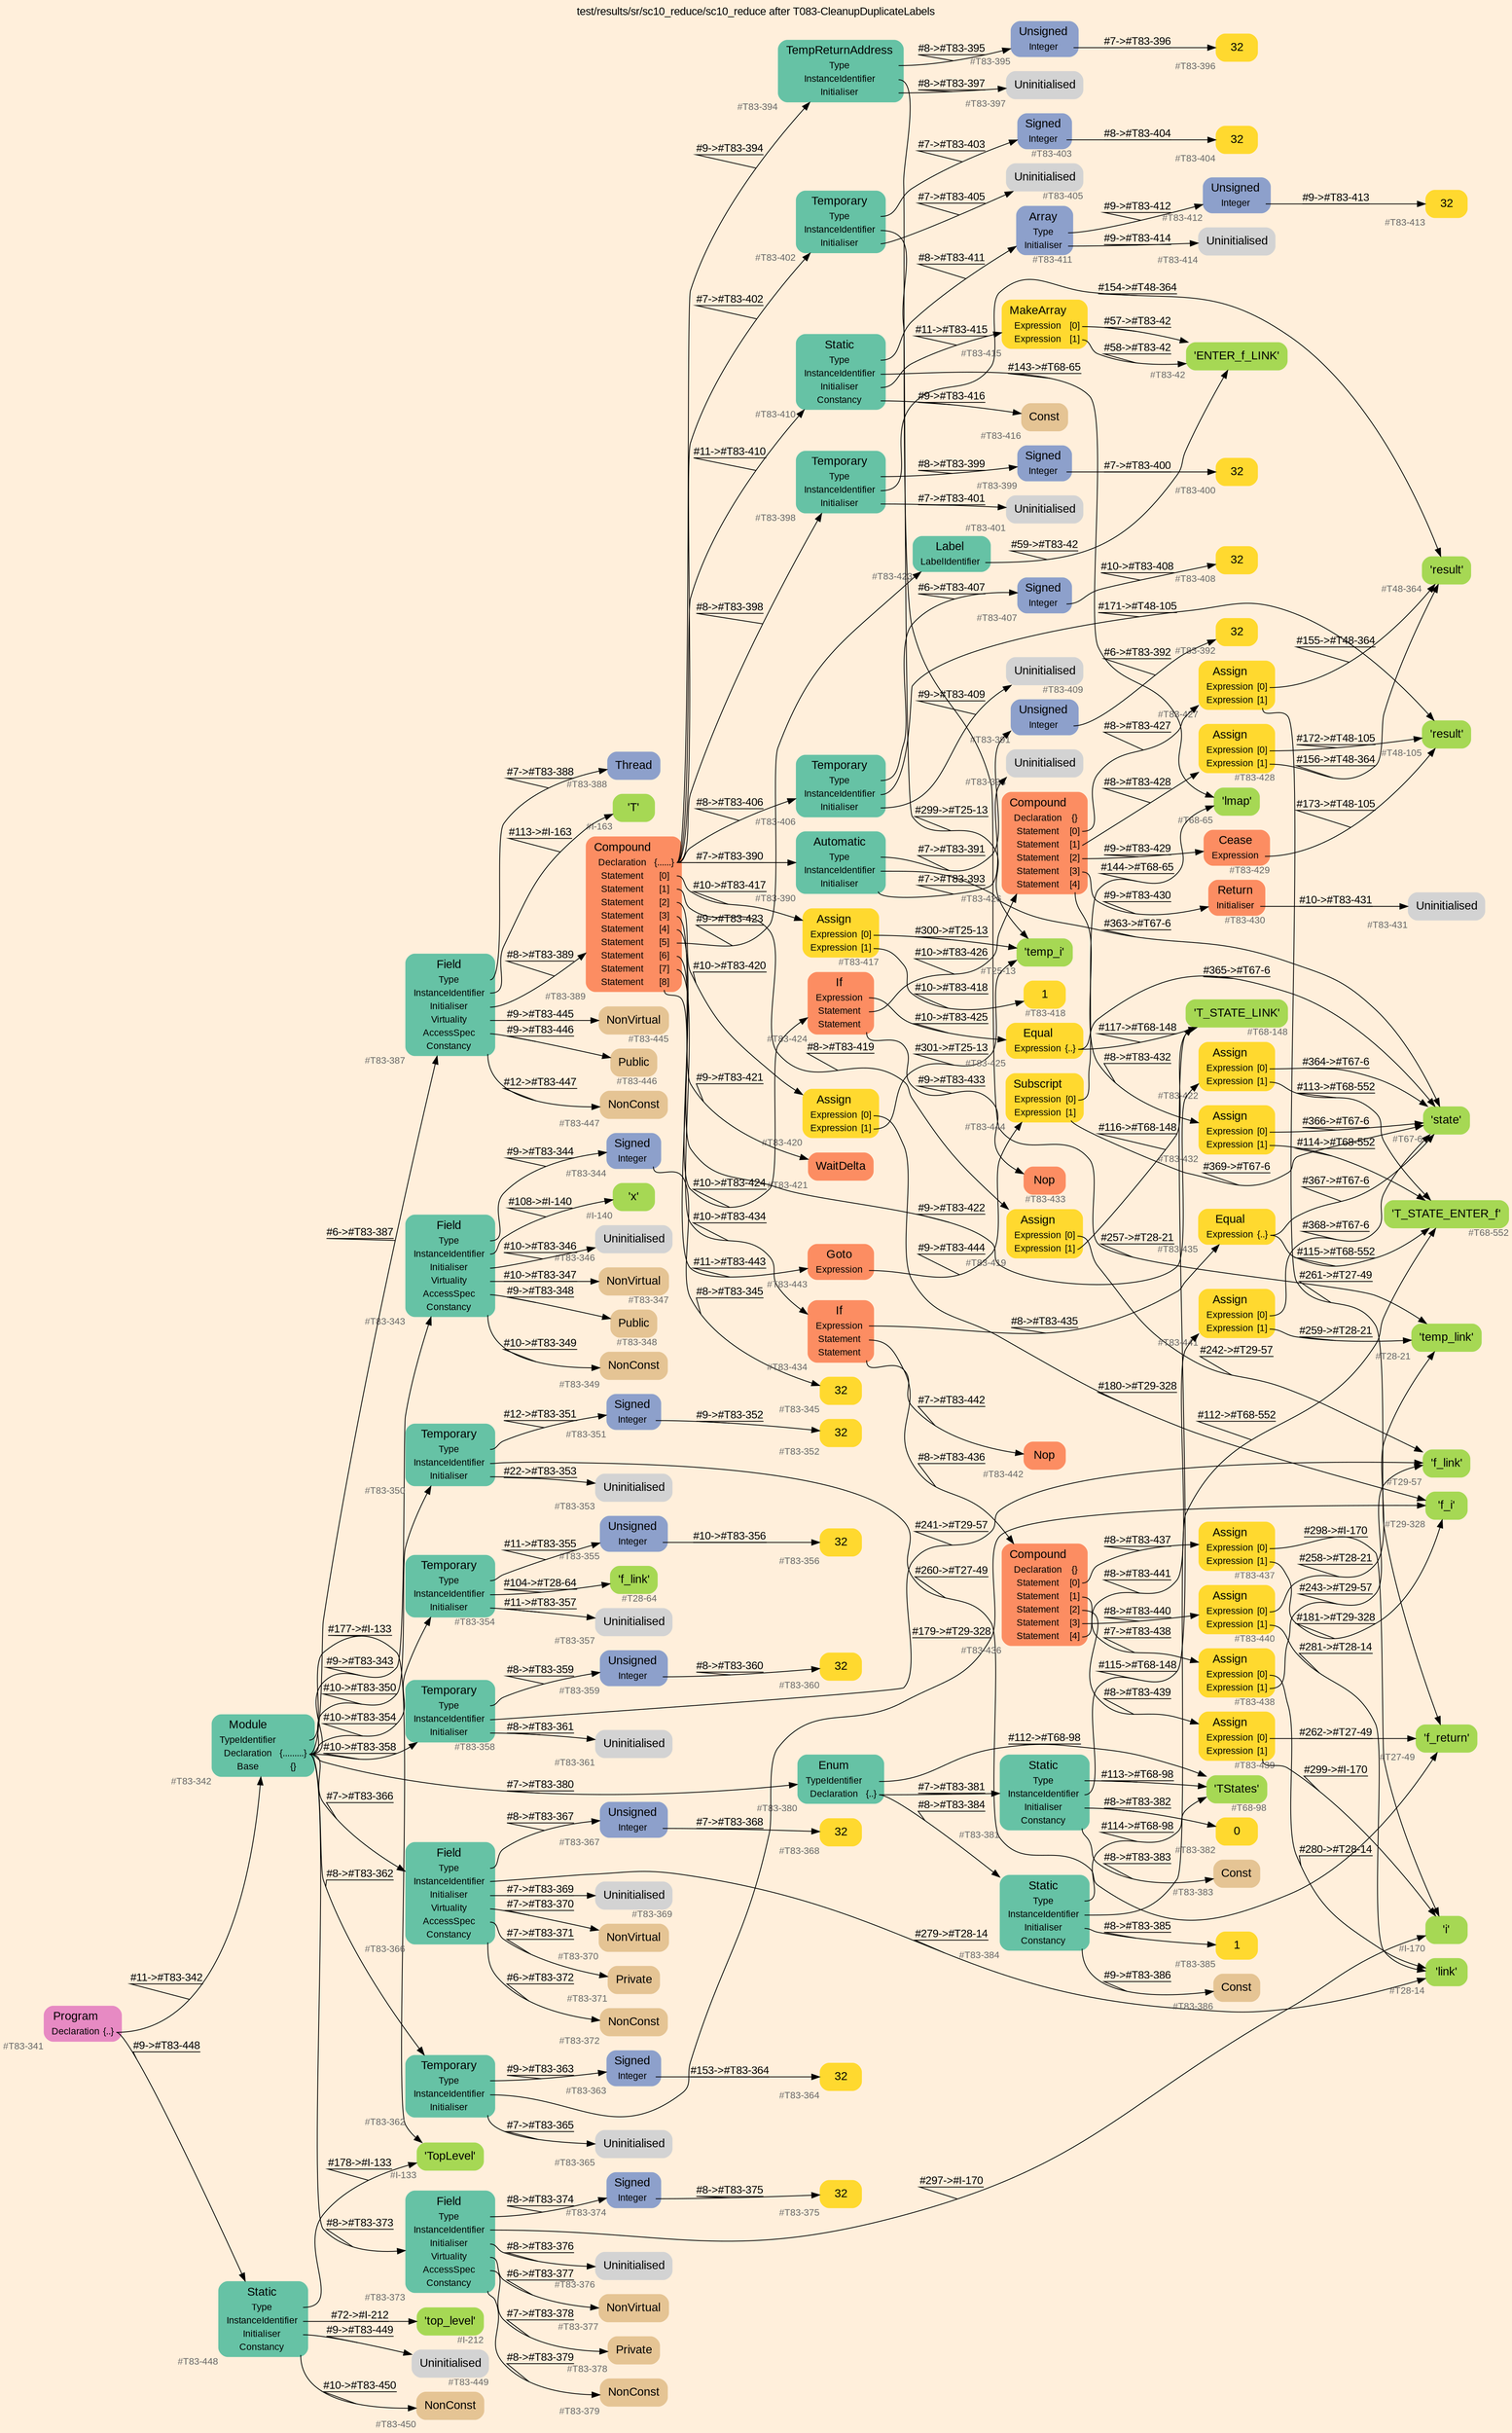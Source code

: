 digraph "test/results/sr/sc10_reduce/sc10_reduce after T083-CleanupDuplicateLabels" {
label = "test/results/sr/sc10_reduce/sc10_reduce after T083-CleanupDuplicateLabels"
labelloc = t
graph [
    rankdir = "LR"
    ranksep = 0.3
    bgcolor = antiquewhite1
    color = black
    fontcolor = black
    fontname = "Arial"
];
node [
    fontname = "Arial"
];
edge [
    fontname = "Arial"
];

// -------------------- node figure --------------------
// -------- block #T83-341 ----------
"#T83-341" [
    fillcolor = "/set28/4"
    xlabel = "#T83-341"
    fontsize = "12"
    fontcolor = grey40
    shape = "plaintext"
    label = <<TABLE BORDER="0" CELLBORDER="0" CELLSPACING="0">
     <TR><TD><FONT COLOR="black" POINT-SIZE="15">Program</FONT></TD></TR>
     <TR><TD><FONT COLOR="black" POINT-SIZE="12">Declaration</FONT></TD><TD PORT="port0"><FONT COLOR="black" POINT-SIZE="12">{..}</FONT></TD></TR>
    </TABLE>>
    style = "rounded,filled"
];

// -------- block #T83-342 ----------
"#T83-342" [
    fillcolor = "/set28/1"
    xlabel = "#T83-342"
    fontsize = "12"
    fontcolor = grey40
    shape = "plaintext"
    label = <<TABLE BORDER="0" CELLBORDER="0" CELLSPACING="0">
     <TR><TD><FONT COLOR="black" POINT-SIZE="15">Module</FONT></TD></TR>
     <TR><TD><FONT COLOR="black" POINT-SIZE="12">TypeIdentifier</FONT></TD><TD PORT="port0"></TD></TR>
     <TR><TD><FONT COLOR="black" POINT-SIZE="12">Declaration</FONT></TD><TD PORT="port1"><FONT COLOR="black" POINT-SIZE="12">{.........}</FONT></TD></TR>
     <TR><TD><FONT COLOR="black" POINT-SIZE="12">Base</FONT></TD><TD PORT="port2"><FONT COLOR="black" POINT-SIZE="12">{}</FONT></TD></TR>
    </TABLE>>
    style = "rounded,filled"
];

// -------- block #I-133 ----------
"#I-133" [
    fillcolor = "/set28/5"
    xlabel = "#I-133"
    fontsize = "12"
    fontcolor = grey40
    shape = "plaintext"
    label = <<TABLE BORDER="0" CELLBORDER="0" CELLSPACING="0">
     <TR><TD><FONT COLOR="black" POINT-SIZE="15">'TopLevel'</FONT></TD></TR>
    </TABLE>>
    style = "rounded,filled"
];

// -------- block #T83-343 ----------
"#T83-343" [
    fillcolor = "/set28/1"
    xlabel = "#T83-343"
    fontsize = "12"
    fontcolor = grey40
    shape = "plaintext"
    label = <<TABLE BORDER="0" CELLBORDER="0" CELLSPACING="0">
     <TR><TD><FONT COLOR="black" POINT-SIZE="15">Field</FONT></TD></TR>
     <TR><TD><FONT COLOR="black" POINT-SIZE="12">Type</FONT></TD><TD PORT="port0"></TD></TR>
     <TR><TD><FONT COLOR="black" POINT-SIZE="12">InstanceIdentifier</FONT></TD><TD PORT="port1"></TD></TR>
     <TR><TD><FONT COLOR="black" POINT-SIZE="12">Initialiser</FONT></TD><TD PORT="port2"></TD></TR>
     <TR><TD><FONT COLOR="black" POINT-SIZE="12">Virtuality</FONT></TD><TD PORT="port3"></TD></TR>
     <TR><TD><FONT COLOR="black" POINT-SIZE="12">AccessSpec</FONT></TD><TD PORT="port4"></TD></TR>
     <TR><TD><FONT COLOR="black" POINT-SIZE="12">Constancy</FONT></TD><TD PORT="port5"></TD></TR>
    </TABLE>>
    style = "rounded,filled"
];

// -------- block #T83-344 ----------
"#T83-344" [
    fillcolor = "/set28/3"
    xlabel = "#T83-344"
    fontsize = "12"
    fontcolor = grey40
    shape = "plaintext"
    label = <<TABLE BORDER="0" CELLBORDER="0" CELLSPACING="0">
     <TR><TD><FONT COLOR="black" POINT-SIZE="15">Signed</FONT></TD></TR>
     <TR><TD><FONT COLOR="black" POINT-SIZE="12">Integer</FONT></TD><TD PORT="port0"></TD></TR>
    </TABLE>>
    style = "rounded,filled"
];

// -------- block #T83-345 ----------
"#T83-345" [
    fillcolor = "/set28/6"
    xlabel = "#T83-345"
    fontsize = "12"
    fontcolor = grey40
    shape = "plaintext"
    label = <<TABLE BORDER="0" CELLBORDER="0" CELLSPACING="0">
     <TR><TD><FONT COLOR="black" POINT-SIZE="15">32</FONT></TD></TR>
    </TABLE>>
    style = "rounded,filled"
];

// -------- block #I-140 ----------
"#I-140" [
    fillcolor = "/set28/5"
    xlabel = "#I-140"
    fontsize = "12"
    fontcolor = grey40
    shape = "plaintext"
    label = <<TABLE BORDER="0" CELLBORDER="0" CELLSPACING="0">
     <TR><TD><FONT COLOR="black" POINT-SIZE="15">'x'</FONT></TD></TR>
    </TABLE>>
    style = "rounded,filled"
];

// -------- block #T83-346 ----------
"#T83-346" [
    xlabel = "#T83-346"
    fontsize = "12"
    fontcolor = grey40
    shape = "plaintext"
    label = <<TABLE BORDER="0" CELLBORDER="0" CELLSPACING="0">
     <TR><TD><FONT COLOR="black" POINT-SIZE="15">Uninitialised</FONT></TD></TR>
    </TABLE>>
    style = "rounded,filled"
];

// -------- block #T83-347 ----------
"#T83-347" [
    fillcolor = "/set28/7"
    xlabel = "#T83-347"
    fontsize = "12"
    fontcolor = grey40
    shape = "plaintext"
    label = <<TABLE BORDER="0" CELLBORDER="0" CELLSPACING="0">
     <TR><TD><FONT COLOR="black" POINT-SIZE="15">NonVirtual</FONT></TD></TR>
    </TABLE>>
    style = "rounded,filled"
];

// -------- block #T83-348 ----------
"#T83-348" [
    fillcolor = "/set28/7"
    xlabel = "#T83-348"
    fontsize = "12"
    fontcolor = grey40
    shape = "plaintext"
    label = <<TABLE BORDER="0" CELLBORDER="0" CELLSPACING="0">
     <TR><TD><FONT COLOR="black" POINT-SIZE="15">Public</FONT></TD></TR>
    </TABLE>>
    style = "rounded,filled"
];

// -------- block #T83-349 ----------
"#T83-349" [
    fillcolor = "/set28/7"
    xlabel = "#T83-349"
    fontsize = "12"
    fontcolor = grey40
    shape = "plaintext"
    label = <<TABLE BORDER="0" CELLBORDER="0" CELLSPACING="0">
     <TR><TD><FONT COLOR="black" POINT-SIZE="15">NonConst</FONT></TD></TR>
    </TABLE>>
    style = "rounded,filled"
];

// -------- block #T83-350 ----------
"#T83-350" [
    fillcolor = "/set28/1"
    xlabel = "#T83-350"
    fontsize = "12"
    fontcolor = grey40
    shape = "plaintext"
    label = <<TABLE BORDER="0" CELLBORDER="0" CELLSPACING="0">
     <TR><TD><FONT COLOR="black" POINT-SIZE="15">Temporary</FONT></TD></TR>
     <TR><TD><FONT COLOR="black" POINT-SIZE="12">Type</FONT></TD><TD PORT="port0"></TD></TR>
     <TR><TD><FONT COLOR="black" POINT-SIZE="12">InstanceIdentifier</FONT></TD><TD PORT="port1"></TD></TR>
     <TR><TD><FONT COLOR="black" POINT-SIZE="12">Initialiser</FONT></TD><TD PORT="port2"></TD></TR>
    </TABLE>>
    style = "rounded,filled"
];

// -------- block #T83-351 ----------
"#T83-351" [
    fillcolor = "/set28/3"
    xlabel = "#T83-351"
    fontsize = "12"
    fontcolor = grey40
    shape = "plaintext"
    label = <<TABLE BORDER="0" CELLBORDER="0" CELLSPACING="0">
     <TR><TD><FONT COLOR="black" POINT-SIZE="15">Signed</FONT></TD></TR>
     <TR><TD><FONT COLOR="black" POINT-SIZE="12">Integer</FONT></TD><TD PORT="port0"></TD></TR>
    </TABLE>>
    style = "rounded,filled"
];

// -------- block #T83-352 ----------
"#T83-352" [
    fillcolor = "/set28/6"
    xlabel = "#T83-352"
    fontsize = "12"
    fontcolor = grey40
    shape = "plaintext"
    label = <<TABLE BORDER="0" CELLBORDER="0" CELLSPACING="0">
     <TR><TD><FONT COLOR="black" POINT-SIZE="15">32</FONT></TD></TR>
    </TABLE>>
    style = "rounded,filled"
];

// -------- block #T27-49 ----------
"#T27-49" [
    fillcolor = "/set28/5"
    xlabel = "#T27-49"
    fontsize = "12"
    fontcolor = grey40
    shape = "plaintext"
    label = <<TABLE BORDER="0" CELLBORDER="0" CELLSPACING="0">
     <TR><TD><FONT COLOR="black" POINT-SIZE="15">'f_return'</FONT></TD></TR>
    </TABLE>>
    style = "rounded,filled"
];

// -------- block #T83-353 ----------
"#T83-353" [
    xlabel = "#T83-353"
    fontsize = "12"
    fontcolor = grey40
    shape = "plaintext"
    label = <<TABLE BORDER="0" CELLBORDER="0" CELLSPACING="0">
     <TR><TD><FONT COLOR="black" POINT-SIZE="15">Uninitialised</FONT></TD></TR>
    </TABLE>>
    style = "rounded,filled"
];

// -------- block #T83-354 ----------
"#T83-354" [
    fillcolor = "/set28/1"
    xlabel = "#T83-354"
    fontsize = "12"
    fontcolor = grey40
    shape = "plaintext"
    label = <<TABLE BORDER="0" CELLBORDER="0" CELLSPACING="0">
     <TR><TD><FONT COLOR="black" POINT-SIZE="15">Temporary</FONT></TD></TR>
     <TR><TD><FONT COLOR="black" POINT-SIZE="12">Type</FONT></TD><TD PORT="port0"></TD></TR>
     <TR><TD><FONT COLOR="black" POINT-SIZE="12">InstanceIdentifier</FONT></TD><TD PORT="port1"></TD></TR>
     <TR><TD><FONT COLOR="black" POINT-SIZE="12">Initialiser</FONT></TD><TD PORT="port2"></TD></TR>
    </TABLE>>
    style = "rounded,filled"
];

// -------- block #T83-355 ----------
"#T83-355" [
    fillcolor = "/set28/3"
    xlabel = "#T83-355"
    fontsize = "12"
    fontcolor = grey40
    shape = "plaintext"
    label = <<TABLE BORDER="0" CELLBORDER="0" CELLSPACING="0">
     <TR><TD><FONT COLOR="black" POINT-SIZE="15">Unsigned</FONT></TD></TR>
     <TR><TD><FONT COLOR="black" POINT-SIZE="12">Integer</FONT></TD><TD PORT="port0"></TD></TR>
    </TABLE>>
    style = "rounded,filled"
];

// -------- block #T83-356 ----------
"#T83-356" [
    fillcolor = "/set28/6"
    xlabel = "#T83-356"
    fontsize = "12"
    fontcolor = grey40
    shape = "plaintext"
    label = <<TABLE BORDER="0" CELLBORDER="0" CELLSPACING="0">
     <TR><TD><FONT COLOR="black" POINT-SIZE="15">32</FONT></TD></TR>
    </TABLE>>
    style = "rounded,filled"
];

// -------- block #T28-64 ----------
"#T28-64" [
    fillcolor = "/set28/5"
    xlabel = "#T28-64"
    fontsize = "12"
    fontcolor = grey40
    shape = "plaintext"
    label = <<TABLE BORDER="0" CELLBORDER="0" CELLSPACING="0">
     <TR><TD><FONT COLOR="black" POINT-SIZE="15">'f_link'</FONT></TD></TR>
    </TABLE>>
    style = "rounded,filled"
];

// -------- block #T83-357 ----------
"#T83-357" [
    xlabel = "#T83-357"
    fontsize = "12"
    fontcolor = grey40
    shape = "plaintext"
    label = <<TABLE BORDER="0" CELLBORDER="0" CELLSPACING="0">
     <TR><TD><FONT COLOR="black" POINT-SIZE="15">Uninitialised</FONT></TD></TR>
    </TABLE>>
    style = "rounded,filled"
];

// -------- block #T83-358 ----------
"#T83-358" [
    fillcolor = "/set28/1"
    xlabel = "#T83-358"
    fontsize = "12"
    fontcolor = grey40
    shape = "plaintext"
    label = <<TABLE BORDER="0" CELLBORDER="0" CELLSPACING="0">
     <TR><TD><FONT COLOR="black" POINT-SIZE="15">Temporary</FONT></TD></TR>
     <TR><TD><FONT COLOR="black" POINT-SIZE="12">Type</FONT></TD><TD PORT="port0"></TD></TR>
     <TR><TD><FONT COLOR="black" POINT-SIZE="12">InstanceIdentifier</FONT></TD><TD PORT="port1"></TD></TR>
     <TR><TD><FONT COLOR="black" POINT-SIZE="12">Initialiser</FONT></TD><TD PORT="port2"></TD></TR>
    </TABLE>>
    style = "rounded,filled"
];

// -------- block #T83-359 ----------
"#T83-359" [
    fillcolor = "/set28/3"
    xlabel = "#T83-359"
    fontsize = "12"
    fontcolor = grey40
    shape = "plaintext"
    label = <<TABLE BORDER="0" CELLBORDER="0" CELLSPACING="0">
     <TR><TD><FONT COLOR="black" POINT-SIZE="15">Unsigned</FONT></TD></TR>
     <TR><TD><FONT COLOR="black" POINT-SIZE="12">Integer</FONT></TD><TD PORT="port0"></TD></TR>
    </TABLE>>
    style = "rounded,filled"
];

// -------- block #T83-360 ----------
"#T83-360" [
    fillcolor = "/set28/6"
    xlabel = "#T83-360"
    fontsize = "12"
    fontcolor = grey40
    shape = "plaintext"
    label = <<TABLE BORDER="0" CELLBORDER="0" CELLSPACING="0">
     <TR><TD><FONT COLOR="black" POINT-SIZE="15">32</FONT></TD></TR>
    </TABLE>>
    style = "rounded,filled"
];

// -------- block #T29-57 ----------
"#T29-57" [
    fillcolor = "/set28/5"
    xlabel = "#T29-57"
    fontsize = "12"
    fontcolor = grey40
    shape = "plaintext"
    label = <<TABLE BORDER="0" CELLBORDER="0" CELLSPACING="0">
     <TR><TD><FONT COLOR="black" POINT-SIZE="15">'f_link'</FONT></TD></TR>
    </TABLE>>
    style = "rounded,filled"
];

// -------- block #T83-361 ----------
"#T83-361" [
    xlabel = "#T83-361"
    fontsize = "12"
    fontcolor = grey40
    shape = "plaintext"
    label = <<TABLE BORDER="0" CELLBORDER="0" CELLSPACING="0">
     <TR><TD><FONT COLOR="black" POINT-SIZE="15">Uninitialised</FONT></TD></TR>
    </TABLE>>
    style = "rounded,filled"
];

// -------- block #T83-362 ----------
"#T83-362" [
    fillcolor = "/set28/1"
    xlabel = "#T83-362"
    fontsize = "12"
    fontcolor = grey40
    shape = "plaintext"
    label = <<TABLE BORDER="0" CELLBORDER="0" CELLSPACING="0">
     <TR><TD><FONT COLOR="black" POINT-SIZE="15">Temporary</FONT></TD></TR>
     <TR><TD><FONT COLOR="black" POINT-SIZE="12">Type</FONT></TD><TD PORT="port0"></TD></TR>
     <TR><TD><FONT COLOR="black" POINT-SIZE="12">InstanceIdentifier</FONT></TD><TD PORT="port1"></TD></TR>
     <TR><TD><FONT COLOR="black" POINT-SIZE="12">Initialiser</FONT></TD><TD PORT="port2"></TD></TR>
    </TABLE>>
    style = "rounded,filled"
];

// -------- block #T83-363 ----------
"#T83-363" [
    fillcolor = "/set28/3"
    xlabel = "#T83-363"
    fontsize = "12"
    fontcolor = grey40
    shape = "plaintext"
    label = <<TABLE BORDER="0" CELLBORDER="0" CELLSPACING="0">
     <TR><TD><FONT COLOR="black" POINT-SIZE="15">Signed</FONT></TD></TR>
     <TR><TD><FONT COLOR="black" POINT-SIZE="12">Integer</FONT></TD><TD PORT="port0"></TD></TR>
    </TABLE>>
    style = "rounded,filled"
];

// -------- block #T83-364 ----------
"#T83-364" [
    fillcolor = "/set28/6"
    xlabel = "#T83-364"
    fontsize = "12"
    fontcolor = grey40
    shape = "plaintext"
    label = <<TABLE BORDER="0" CELLBORDER="0" CELLSPACING="0">
     <TR><TD><FONT COLOR="black" POINT-SIZE="15">32</FONT></TD></TR>
    </TABLE>>
    style = "rounded,filled"
];

// -------- block #T29-328 ----------
"#T29-328" [
    fillcolor = "/set28/5"
    xlabel = "#T29-328"
    fontsize = "12"
    fontcolor = grey40
    shape = "plaintext"
    label = <<TABLE BORDER="0" CELLBORDER="0" CELLSPACING="0">
     <TR><TD><FONT COLOR="black" POINT-SIZE="15">'f_i'</FONT></TD></TR>
    </TABLE>>
    style = "rounded,filled"
];

// -------- block #T83-365 ----------
"#T83-365" [
    xlabel = "#T83-365"
    fontsize = "12"
    fontcolor = grey40
    shape = "plaintext"
    label = <<TABLE BORDER="0" CELLBORDER="0" CELLSPACING="0">
     <TR><TD><FONT COLOR="black" POINT-SIZE="15">Uninitialised</FONT></TD></TR>
    </TABLE>>
    style = "rounded,filled"
];

// -------- block #T83-366 ----------
"#T83-366" [
    fillcolor = "/set28/1"
    xlabel = "#T83-366"
    fontsize = "12"
    fontcolor = grey40
    shape = "plaintext"
    label = <<TABLE BORDER="0" CELLBORDER="0" CELLSPACING="0">
     <TR><TD><FONT COLOR="black" POINT-SIZE="15">Field</FONT></TD></TR>
     <TR><TD><FONT COLOR="black" POINT-SIZE="12">Type</FONT></TD><TD PORT="port0"></TD></TR>
     <TR><TD><FONT COLOR="black" POINT-SIZE="12">InstanceIdentifier</FONT></TD><TD PORT="port1"></TD></TR>
     <TR><TD><FONT COLOR="black" POINT-SIZE="12">Initialiser</FONT></TD><TD PORT="port2"></TD></TR>
     <TR><TD><FONT COLOR="black" POINT-SIZE="12">Virtuality</FONT></TD><TD PORT="port3"></TD></TR>
     <TR><TD><FONT COLOR="black" POINT-SIZE="12">AccessSpec</FONT></TD><TD PORT="port4"></TD></TR>
     <TR><TD><FONT COLOR="black" POINT-SIZE="12">Constancy</FONT></TD><TD PORT="port5"></TD></TR>
    </TABLE>>
    style = "rounded,filled"
];

// -------- block #T83-367 ----------
"#T83-367" [
    fillcolor = "/set28/3"
    xlabel = "#T83-367"
    fontsize = "12"
    fontcolor = grey40
    shape = "plaintext"
    label = <<TABLE BORDER="0" CELLBORDER="0" CELLSPACING="0">
     <TR><TD><FONT COLOR="black" POINT-SIZE="15">Unsigned</FONT></TD></TR>
     <TR><TD><FONT COLOR="black" POINT-SIZE="12">Integer</FONT></TD><TD PORT="port0"></TD></TR>
    </TABLE>>
    style = "rounded,filled"
];

// -------- block #T83-368 ----------
"#T83-368" [
    fillcolor = "/set28/6"
    xlabel = "#T83-368"
    fontsize = "12"
    fontcolor = grey40
    shape = "plaintext"
    label = <<TABLE BORDER="0" CELLBORDER="0" CELLSPACING="0">
     <TR><TD><FONT COLOR="black" POINT-SIZE="15">32</FONT></TD></TR>
    </TABLE>>
    style = "rounded,filled"
];

// -------- block #T28-14 ----------
"#T28-14" [
    fillcolor = "/set28/5"
    xlabel = "#T28-14"
    fontsize = "12"
    fontcolor = grey40
    shape = "plaintext"
    label = <<TABLE BORDER="0" CELLBORDER="0" CELLSPACING="0">
     <TR><TD><FONT COLOR="black" POINT-SIZE="15">'link'</FONT></TD></TR>
    </TABLE>>
    style = "rounded,filled"
];

// -------- block #T83-369 ----------
"#T83-369" [
    xlabel = "#T83-369"
    fontsize = "12"
    fontcolor = grey40
    shape = "plaintext"
    label = <<TABLE BORDER="0" CELLBORDER="0" CELLSPACING="0">
     <TR><TD><FONT COLOR="black" POINT-SIZE="15">Uninitialised</FONT></TD></TR>
    </TABLE>>
    style = "rounded,filled"
];

// -------- block #T83-370 ----------
"#T83-370" [
    fillcolor = "/set28/7"
    xlabel = "#T83-370"
    fontsize = "12"
    fontcolor = grey40
    shape = "plaintext"
    label = <<TABLE BORDER="0" CELLBORDER="0" CELLSPACING="0">
     <TR><TD><FONT COLOR="black" POINT-SIZE="15">NonVirtual</FONT></TD></TR>
    </TABLE>>
    style = "rounded,filled"
];

// -------- block #T83-371 ----------
"#T83-371" [
    fillcolor = "/set28/7"
    xlabel = "#T83-371"
    fontsize = "12"
    fontcolor = grey40
    shape = "plaintext"
    label = <<TABLE BORDER="0" CELLBORDER="0" CELLSPACING="0">
     <TR><TD><FONT COLOR="black" POINT-SIZE="15">Private</FONT></TD></TR>
    </TABLE>>
    style = "rounded,filled"
];

// -------- block #T83-372 ----------
"#T83-372" [
    fillcolor = "/set28/7"
    xlabel = "#T83-372"
    fontsize = "12"
    fontcolor = grey40
    shape = "plaintext"
    label = <<TABLE BORDER="0" CELLBORDER="0" CELLSPACING="0">
     <TR><TD><FONT COLOR="black" POINT-SIZE="15">NonConst</FONT></TD></TR>
    </TABLE>>
    style = "rounded,filled"
];

// -------- block #T83-373 ----------
"#T83-373" [
    fillcolor = "/set28/1"
    xlabel = "#T83-373"
    fontsize = "12"
    fontcolor = grey40
    shape = "plaintext"
    label = <<TABLE BORDER="0" CELLBORDER="0" CELLSPACING="0">
     <TR><TD><FONT COLOR="black" POINT-SIZE="15">Field</FONT></TD></TR>
     <TR><TD><FONT COLOR="black" POINT-SIZE="12">Type</FONT></TD><TD PORT="port0"></TD></TR>
     <TR><TD><FONT COLOR="black" POINT-SIZE="12">InstanceIdentifier</FONT></TD><TD PORT="port1"></TD></TR>
     <TR><TD><FONT COLOR="black" POINT-SIZE="12">Initialiser</FONT></TD><TD PORT="port2"></TD></TR>
     <TR><TD><FONT COLOR="black" POINT-SIZE="12">Virtuality</FONT></TD><TD PORT="port3"></TD></TR>
     <TR><TD><FONT COLOR="black" POINT-SIZE="12">AccessSpec</FONT></TD><TD PORT="port4"></TD></TR>
     <TR><TD><FONT COLOR="black" POINT-SIZE="12">Constancy</FONT></TD><TD PORT="port5"></TD></TR>
    </TABLE>>
    style = "rounded,filled"
];

// -------- block #T83-374 ----------
"#T83-374" [
    fillcolor = "/set28/3"
    xlabel = "#T83-374"
    fontsize = "12"
    fontcolor = grey40
    shape = "plaintext"
    label = <<TABLE BORDER="0" CELLBORDER="0" CELLSPACING="0">
     <TR><TD><FONT COLOR="black" POINT-SIZE="15">Signed</FONT></TD></TR>
     <TR><TD><FONT COLOR="black" POINT-SIZE="12">Integer</FONT></TD><TD PORT="port0"></TD></TR>
    </TABLE>>
    style = "rounded,filled"
];

// -------- block #T83-375 ----------
"#T83-375" [
    fillcolor = "/set28/6"
    xlabel = "#T83-375"
    fontsize = "12"
    fontcolor = grey40
    shape = "plaintext"
    label = <<TABLE BORDER="0" CELLBORDER="0" CELLSPACING="0">
     <TR><TD><FONT COLOR="black" POINT-SIZE="15">32</FONT></TD></TR>
    </TABLE>>
    style = "rounded,filled"
];

// -------- block #I-170 ----------
"#I-170" [
    fillcolor = "/set28/5"
    xlabel = "#I-170"
    fontsize = "12"
    fontcolor = grey40
    shape = "plaintext"
    label = <<TABLE BORDER="0" CELLBORDER="0" CELLSPACING="0">
     <TR><TD><FONT COLOR="black" POINT-SIZE="15">'i'</FONT></TD></TR>
    </TABLE>>
    style = "rounded,filled"
];

// -------- block #T83-376 ----------
"#T83-376" [
    xlabel = "#T83-376"
    fontsize = "12"
    fontcolor = grey40
    shape = "plaintext"
    label = <<TABLE BORDER="0" CELLBORDER="0" CELLSPACING="0">
     <TR><TD><FONT COLOR="black" POINT-SIZE="15">Uninitialised</FONT></TD></TR>
    </TABLE>>
    style = "rounded,filled"
];

// -------- block #T83-377 ----------
"#T83-377" [
    fillcolor = "/set28/7"
    xlabel = "#T83-377"
    fontsize = "12"
    fontcolor = grey40
    shape = "plaintext"
    label = <<TABLE BORDER="0" CELLBORDER="0" CELLSPACING="0">
     <TR><TD><FONT COLOR="black" POINT-SIZE="15">NonVirtual</FONT></TD></TR>
    </TABLE>>
    style = "rounded,filled"
];

// -------- block #T83-378 ----------
"#T83-378" [
    fillcolor = "/set28/7"
    xlabel = "#T83-378"
    fontsize = "12"
    fontcolor = grey40
    shape = "plaintext"
    label = <<TABLE BORDER="0" CELLBORDER="0" CELLSPACING="0">
     <TR><TD><FONT COLOR="black" POINT-SIZE="15">Private</FONT></TD></TR>
    </TABLE>>
    style = "rounded,filled"
];

// -------- block #T83-379 ----------
"#T83-379" [
    fillcolor = "/set28/7"
    xlabel = "#T83-379"
    fontsize = "12"
    fontcolor = grey40
    shape = "plaintext"
    label = <<TABLE BORDER="0" CELLBORDER="0" CELLSPACING="0">
     <TR><TD><FONT COLOR="black" POINT-SIZE="15">NonConst</FONT></TD></TR>
    </TABLE>>
    style = "rounded,filled"
];

// -------- block #T83-380 ----------
"#T83-380" [
    fillcolor = "/set28/1"
    xlabel = "#T83-380"
    fontsize = "12"
    fontcolor = grey40
    shape = "plaintext"
    label = <<TABLE BORDER="0" CELLBORDER="0" CELLSPACING="0">
     <TR><TD><FONT COLOR="black" POINT-SIZE="15">Enum</FONT></TD></TR>
     <TR><TD><FONT COLOR="black" POINT-SIZE="12">TypeIdentifier</FONT></TD><TD PORT="port0"></TD></TR>
     <TR><TD><FONT COLOR="black" POINT-SIZE="12">Declaration</FONT></TD><TD PORT="port1"><FONT COLOR="black" POINT-SIZE="12">{..}</FONT></TD></TR>
    </TABLE>>
    style = "rounded,filled"
];

// -------- block #T68-98 ----------
"#T68-98" [
    fillcolor = "/set28/5"
    xlabel = "#T68-98"
    fontsize = "12"
    fontcolor = grey40
    shape = "plaintext"
    label = <<TABLE BORDER="0" CELLBORDER="0" CELLSPACING="0">
     <TR><TD><FONT COLOR="black" POINT-SIZE="15">'TStates'</FONT></TD></TR>
    </TABLE>>
    style = "rounded,filled"
];

// -------- block #T83-381 ----------
"#T83-381" [
    fillcolor = "/set28/1"
    xlabel = "#T83-381"
    fontsize = "12"
    fontcolor = grey40
    shape = "plaintext"
    label = <<TABLE BORDER="0" CELLBORDER="0" CELLSPACING="0">
     <TR><TD><FONT COLOR="black" POINT-SIZE="15">Static</FONT></TD></TR>
     <TR><TD><FONT COLOR="black" POINT-SIZE="12">Type</FONT></TD><TD PORT="port0"></TD></TR>
     <TR><TD><FONT COLOR="black" POINT-SIZE="12">InstanceIdentifier</FONT></TD><TD PORT="port1"></TD></TR>
     <TR><TD><FONT COLOR="black" POINT-SIZE="12">Initialiser</FONT></TD><TD PORT="port2"></TD></TR>
     <TR><TD><FONT COLOR="black" POINT-SIZE="12">Constancy</FONT></TD><TD PORT="port3"></TD></TR>
    </TABLE>>
    style = "rounded,filled"
];

// -------- block #T68-148 ----------
"#T68-148" [
    fillcolor = "/set28/5"
    xlabel = "#T68-148"
    fontsize = "12"
    fontcolor = grey40
    shape = "plaintext"
    label = <<TABLE BORDER="0" CELLBORDER="0" CELLSPACING="0">
     <TR><TD><FONT COLOR="black" POINT-SIZE="15">'T_STATE_LINK'</FONT></TD></TR>
    </TABLE>>
    style = "rounded,filled"
];

// -------- block #T83-382 ----------
"#T83-382" [
    fillcolor = "/set28/6"
    xlabel = "#T83-382"
    fontsize = "12"
    fontcolor = grey40
    shape = "plaintext"
    label = <<TABLE BORDER="0" CELLBORDER="0" CELLSPACING="0">
     <TR><TD><FONT COLOR="black" POINT-SIZE="15">0</FONT></TD></TR>
    </TABLE>>
    style = "rounded,filled"
];

// -------- block #T83-383 ----------
"#T83-383" [
    fillcolor = "/set28/7"
    xlabel = "#T83-383"
    fontsize = "12"
    fontcolor = grey40
    shape = "plaintext"
    label = <<TABLE BORDER="0" CELLBORDER="0" CELLSPACING="0">
     <TR><TD><FONT COLOR="black" POINT-SIZE="15">Const</FONT></TD></TR>
    </TABLE>>
    style = "rounded,filled"
];

// -------- block #T83-384 ----------
"#T83-384" [
    fillcolor = "/set28/1"
    xlabel = "#T83-384"
    fontsize = "12"
    fontcolor = grey40
    shape = "plaintext"
    label = <<TABLE BORDER="0" CELLBORDER="0" CELLSPACING="0">
     <TR><TD><FONT COLOR="black" POINT-SIZE="15">Static</FONT></TD></TR>
     <TR><TD><FONT COLOR="black" POINT-SIZE="12">Type</FONT></TD><TD PORT="port0"></TD></TR>
     <TR><TD><FONT COLOR="black" POINT-SIZE="12">InstanceIdentifier</FONT></TD><TD PORT="port1"></TD></TR>
     <TR><TD><FONT COLOR="black" POINT-SIZE="12">Initialiser</FONT></TD><TD PORT="port2"></TD></TR>
     <TR><TD><FONT COLOR="black" POINT-SIZE="12">Constancy</FONT></TD><TD PORT="port3"></TD></TR>
    </TABLE>>
    style = "rounded,filled"
];

// -------- block #T68-552 ----------
"#T68-552" [
    fillcolor = "/set28/5"
    xlabel = "#T68-552"
    fontsize = "12"
    fontcolor = grey40
    shape = "plaintext"
    label = <<TABLE BORDER="0" CELLBORDER="0" CELLSPACING="0">
     <TR><TD><FONT COLOR="black" POINT-SIZE="15">'T_STATE_ENTER_f'</FONT></TD></TR>
    </TABLE>>
    style = "rounded,filled"
];

// -------- block #T83-385 ----------
"#T83-385" [
    fillcolor = "/set28/6"
    xlabel = "#T83-385"
    fontsize = "12"
    fontcolor = grey40
    shape = "plaintext"
    label = <<TABLE BORDER="0" CELLBORDER="0" CELLSPACING="0">
     <TR><TD><FONT COLOR="black" POINT-SIZE="15">1</FONT></TD></TR>
    </TABLE>>
    style = "rounded,filled"
];

// -------- block #T83-386 ----------
"#T83-386" [
    fillcolor = "/set28/7"
    xlabel = "#T83-386"
    fontsize = "12"
    fontcolor = grey40
    shape = "plaintext"
    label = <<TABLE BORDER="0" CELLBORDER="0" CELLSPACING="0">
     <TR><TD><FONT COLOR="black" POINT-SIZE="15">Const</FONT></TD></TR>
    </TABLE>>
    style = "rounded,filled"
];

// -------- block #T83-387 ----------
"#T83-387" [
    fillcolor = "/set28/1"
    xlabel = "#T83-387"
    fontsize = "12"
    fontcolor = grey40
    shape = "plaintext"
    label = <<TABLE BORDER="0" CELLBORDER="0" CELLSPACING="0">
     <TR><TD><FONT COLOR="black" POINT-SIZE="15">Field</FONT></TD></TR>
     <TR><TD><FONT COLOR="black" POINT-SIZE="12">Type</FONT></TD><TD PORT="port0"></TD></TR>
     <TR><TD><FONT COLOR="black" POINT-SIZE="12">InstanceIdentifier</FONT></TD><TD PORT="port1"></TD></TR>
     <TR><TD><FONT COLOR="black" POINT-SIZE="12">Initialiser</FONT></TD><TD PORT="port2"></TD></TR>
     <TR><TD><FONT COLOR="black" POINT-SIZE="12">Virtuality</FONT></TD><TD PORT="port3"></TD></TR>
     <TR><TD><FONT COLOR="black" POINT-SIZE="12">AccessSpec</FONT></TD><TD PORT="port4"></TD></TR>
     <TR><TD><FONT COLOR="black" POINT-SIZE="12">Constancy</FONT></TD><TD PORT="port5"></TD></TR>
    </TABLE>>
    style = "rounded,filled"
];

// -------- block #T83-388 ----------
"#T83-388" [
    fillcolor = "/set28/3"
    xlabel = "#T83-388"
    fontsize = "12"
    fontcolor = grey40
    shape = "plaintext"
    label = <<TABLE BORDER="0" CELLBORDER="0" CELLSPACING="0">
     <TR><TD><FONT COLOR="black" POINT-SIZE="15">Thread</FONT></TD></TR>
    </TABLE>>
    style = "rounded,filled"
];

// -------- block #I-163 ----------
"#I-163" [
    fillcolor = "/set28/5"
    xlabel = "#I-163"
    fontsize = "12"
    fontcolor = grey40
    shape = "plaintext"
    label = <<TABLE BORDER="0" CELLBORDER="0" CELLSPACING="0">
     <TR><TD><FONT COLOR="black" POINT-SIZE="15">'T'</FONT></TD></TR>
    </TABLE>>
    style = "rounded,filled"
];

// -------- block #T83-389 ----------
"#T83-389" [
    fillcolor = "/set28/2"
    xlabel = "#T83-389"
    fontsize = "12"
    fontcolor = grey40
    shape = "plaintext"
    label = <<TABLE BORDER="0" CELLBORDER="0" CELLSPACING="0">
     <TR><TD><FONT COLOR="black" POINT-SIZE="15">Compound</FONT></TD></TR>
     <TR><TD><FONT COLOR="black" POINT-SIZE="12">Declaration</FONT></TD><TD PORT="port0"><FONT COLOR="black" POINT-SIZE="12">{......}</FONT></TD></TR>
     <TR><TD><FONT COLOR="black" POINT-SIZE="12">Statement</FONT></TD><TD PORT="port1"><FONT COLOR="black" POINT-SIZE="12">[0]</FONT></TD></TR>
     <TR><TD><FONT COLOR="black" POINT-SIZE="12">Statement</FONT></TD><TD PORT="port2"><FONT COLOR="black" POINT-SIZE="12">[1]</FONT></TD></TR>
     <TR><TD><FONT COLOR="black" POINT-SIZE="12">Statement</FONT></TD><TD PORT="port3"><FONT COLOR="black" POINT-SIZE="12">[2]</FONT></TD></TR>
     <TR><TD><FONT COLOR="black" POINT-SIZE="12">Statement</FONT></TD><TD PORT="port4"><FONT COLOR="black" POINT-SIZE="12">[3]</FONT></TD></TR>
     <TR><TD><FONT COLOR="black" POINT-SIZE="12">Statement</FONT></TD><TD PORT="port5"><FONT COLOR="black" POINT-SIZE="12">[4]</FONT></TD></TR>
     <TR><TD><FONT COLOR="black" POINT-SIZE="12">Statement</FONT></TD><TD PORT="port6"><FONT COLOR="black" POINT-SIZE="12">[5]</FONT></TD></TR>
     <TR><TD><FONT COLOR="black" POINT-SIZE="12">Statement</FONT></TD><TD PORT="port7"><FONT COLOR="black" POINT-SIZE="12">[6]</FONT></TD></TR>
     <TR><TD><FONT COLOR="black" POINT-SIZE="12">Statement</FONT></TD><TD PORT="port8"><FONT COLOR="black" POINT-SIZE="12">[7]</FONT></TD></TR>
     <TR><TD><FONT COLOR="black" POINT-SIZE="12">Statement</FONT></TD><TD PORT="port9"><FONT COLOR="black" POINT-SIZE="12">[8]</FONT></TD></TR>
    </TABLE>>
    style = "rounded,filled"
];

// -------- block #T83-390 ----------
"#T83-390" [
    fillcolor = "/set28/1"
    xlabel = "#T83-390"
    fontsize = "12"
    fontcolor = grey40
    shape = "plaintext"
    label = <<TABLE BORDER="0" CELLBORDER="0" CELLSPACING="0">
     <TR><TD><FONT COLOR="black" POINT-SIZE="15">Automatic</FONT></TD></TR>
     <TR><TD><FONT COLOR="black" POINT-SIZE="12">Type</FONT></TD><TD PORT="port0"></TD></TR>
     <TR><TD><FONT COLOR="black" POINT-SIZE="12">InstanceIdentifier</FONT></TD><TD PORT="port1"></TD></TR>
     <TR><TD><FONT COLOR="black" POINT-SIZE="12">Initialiser</FONT></TD><TD PORT="port2"></TD></TR>
    </TABLE>>
    style = "rounded,filled"
];

// -------- block #T83-391 ----------
"#T83-391" [
    fillcolor = "/set28/3"
    xlabel = "#T83-391"
    fontsize = "12"
    fontcolor = grey40
    shape = "plaintext"
    label = <<TABLE BORDER="0" CELLBORDER="0" CELLSPACING="0">
     <TR><TD><FONT COLOR="black" POINT-SIZE="15">Unsigned</FONT></TD></TR>
     <TR><TD><FONT COLOR="black" POINT-SIZE="12">Integer</FONT></TD><TD PORT="port0"></TD></TR>
    </TABLE>>
    style = "rounded,filled"
];

// -------- block #T83-392 ----------
"#T83-392" [
    fillcolor = "/set28/6"
    xlabel = "#T83-392"
    fontsize = "12"
    fontcolor = grey40
    shape = "plaintext"
    label = <<TABLE BORDER="0" CELLBORDER="0" CELLSPACING="0">
     <TR><TD><FONT COLOR="black" POINT-SIZE="15">32</FONT></TD></TR>
    </TABLE>>
    style = "rounded,filled"
];

// -------- block #T67-6 ----------
"#T67-6" [
    fillcolor = "/set28/5"
    xlabel = "#T67-6"
    fontsize = "12"
    fontcolor = grey40
    shape = "plaintext"
    label = <<TABLE BORDER="0" CELLBORDER="0" CELLSPACING="0">
     <TR><TD><FONT COLOR="black" POINT-SIZE="15">'state'</FONT></TD></TR>
    </TABLE>>
    style = "rounded,filled"
];

// -------- block #T83-393 ----------
"#T83-393" [
    xlabel = "#T83-393"
    fontsize = "12"
    fontcolor = grey40
    shape = "plaintext"
    label = <<TABLE BORDER="0" CELLBORDER="0" CELLSPACING="0">
     <TR><TD><FONT COLOR="black" POINT-SIZE="15">Uninitialised</FONT></TD></TR>
    </TABLE>>
    style = "rounded,filled"
];

// -------- block #T83-394 ----------
"#T83-394" [
    fillcolor = "/set28/1"
    xlabel = "#T83-394"
    fontsize = "12"
    fontcolor = grey40
    shape = "plaintext"
    label = <<TABLE BORDER="0" CELLBORDER="0" CELLSPACING="0">
     <TR><TD><FONT COLOR="black" POINT-SIZE="15">TempReturnAddress</FONT></TD></TR>
     <TR><TD><FONT COLOR="black" POINT-SIZE="12">Type</FONT></TD><TD PORT="port0"></TD></TR>
     <TR><TD><FONT COLOR="black" POINT-SIZE="12">InstanceIdentifier</FONT></TD><TD PORT="port1"></TD></TR>
     <TR><TD><FONT COLOR="black" POINT-SIZE="12">Initialiser</FONT></TD><TD PORT="port2"></TD></TR>
    </TABLE>>
    style = "rounded,filled"
];

// -------- block #T83-395 ----------
"#T83-395" [
    fillcolor = "/set28/3"
    xlabel = "#T83-395"
    fontsize = "12"
    fontcolor = grey40
    shape = "plaintext"
    label = <<TABLE BORDER="0" CELLBORDER="0" CELLSPACING="0">
     <TR><TD><FONT COLOR="black" POINT-SIZE="15">Unsigned</FONT></TD></TR>
     <TR><TD><FONT COLOR="black" POINT-SIZE="12">Integer</FONT></TD><TD PORT="port0"></TD></TR>
    </TABLE>>
    style = "rounded,filled"
];

// -------- block #T83-396 ----------
"#T83-396" [
    fillcolor = "/set28/6"
    xlabel = "#T83-396"
    fontsize = "12"
    fontcolor = grey40
    shape = "plaintext"
    label = <<TABLE BORDER="0" CELLBORDER="0" CELLSPACING="0">
     <TR><TD><FONT COLOR="black" POINT-SIZE="15">32</FONT></TD></TR>
    </TABLE>>
    style = "rounded,filled"
];

// -------- block #T28-21 ----------
"#T28-21" [
    fillcolor = "/set28/5"
    xlabel = "#T28-21"
    fontsize = "12"
    fontcolor = grey40
    shape = "plaintext"
    label = <<TABLE BORDER="0" CELLBORDER="0" CELLSPACING="0">
     <TR><TD><FONT COLOR="black" POINT-SIZE="15">'temp_link'</FONT></TD></TR>
    </TABLE>>
    style = "rounded,filled"
];

// -------- block #T83-397 ----------
"#T83-397" [
    xlabel = "#T83-397"
    fontsize = "12"
    fontcolor = grey40
    shape = "plaintext"
    label = <<TABLE BORDER="0" CELLBORDER="0" CELLSPACING="0">
     <TR><TD><FONT COLOR="black" POINT-SIZE="15">Uninitialised</FONT></TD></TR>
    </TABLE>>
    style = "rounded,filled"
];

// -------- block #T83-398 ----------
"#T83-398" [
    fillcolor = "/set28/1"
    xlabel = "#T83-398"
    fontsize = "12"
    fontcolor = grey40
    shape = "plaintext"
    label = <<TABLE BORDER="0" CELLBORDER="0" CELLSPACING="0">
     <TR><TD><FONT COLOR="black" POINT-SIZE="15">Temporary</FONT></TD></TR>
     <TR><TD><FONT COLOR="black" POINT-SIZE="12">Type</FONT></TD><TD PORT="port0"></TD></TR>
     <TR><TD><FONT COLOR="black" POINT-SIZE="12">InstanceIdentifier</FONT></TD><TD PORT="port1"></TD></TR>
     <TR><TD><FONT COLOR="black" POINT-SIZE="12">Initialiser</FONT></TD><TD PORT="port2"></TD></TR>
    </TABLE>>
    style = "rounded,filled"
];

// -------- block #T83-399 ----------
"#T83-399" [
    fillcolor = "/set28/3"
    xlabel = "#T83-399"
    fontsize = "12"
    fontcolor = grey40
    shape = "plaintext"
    label = <<TABLE BORDER="0" CELLBORDER="0" CELLSPACING="0">
     <TR><TD><FONT COLOR="black" POINT-SIZE="15">Signed</FONT></TD></TR>
     <TR><TD><FONT COLOR="black" POINT-SIZE="12">Integer</FONT></TD><TD PORT="port0"></TD></TR>
    </TABLE>>
    style = "rounded,filled"
];

// -------- block #T83-400 ----------
"#T83-400" [
    fillcolor = "/set28/6"
    xlabel = "#T83-400"
    fontsize = "12"
    fontcolor = grey40
    shape = "plaintext"
    label = <<TABLE BORDER="0" CELLBORDER="0" CELLSPACING="0">
     <TR><TD><FONT COLOR="black" POINT-SIZE="15">32</FONT></TD></TR>
    </TABLE>>
    style = "rounded,filled"
];

// -------- block #T48-364 ----------
"#T48-364" [
    fillcolor = "/set28/5"
    xlabel = "#T48-364"
    fontsize = "12"
    fontcolor = grey40
    shape = "plaintext"
    label = <<TABLE BORDER="0" CELLBORDER="0" CELLSPACING="0">
     <TR><TD><FONT COLOR="black" POINT-SIZE="15">'result'</FONT></TD></TR>
    </TABLE>>
    style = "rounded,filled"
];

// -------- block #T83-401 ----------
"#T83-401" [
    xlabel = "#T83-401"
    fontsize = "12"
    fontcolor = grey40
    shape = "plaintext"
    label = <<TABLE BORDER="0" CELLBORDER="0" CELLSPACING="0">
     <TR><TD><FONT COLOR="black" POINT-SIZE="15">Uninitialised</FONT></TD></TR>
    </TABLE>>
    style = "rounded,filled"
];

// -------- block #T83-402 ----------
"#T83-402" [
    fillcolor = "/set28/1"
    xlabel = "#T83-402"
    fontsize = "12"
    fontcolor = grey40
    shape = "plaintext"
    label = <<TABLE BORDER="0" CELLBORDER="0" CELLSPACING="0">
     <TR><TD><FONT COLOR="black" POINT-SIZE="15">Temporary</FONT></TD></TR>
     <TR><TD><FONT COLOR="black" POINT-SIZE="12">Type</FONT></TD><TD PORT="port0"></TD></TR>
     <TR><TD><FONT COLOR="black" POINT-SIZE="12">InstanceIdentifier</FONT></TD><TD PORT="port1"></TD></TR>
     <TR><TD><FONT COLOR="black" POINT-SIZE="12">Initialiser</FONT></TD><TD PORT="port2"></TD></TR>
    </TABLE>>
    style = "rounded,filled"
];

// -------- block #T83-403 ----------
"#T83-403" [
    fillcolor = "/set28/3"
    xlabel = "#T83-403"
    fontsize = "12"
    fontcolor = grey40
    shape = "plaintext"
    label = <<TABLE BORDER="0" CELLBORDER="0" CELLSPACING="0">
     <TR><TD><FONT COLOR="black" POINT-SIZE="15">Signed</FONT></TD></TR>
     <TR><TD><FONT COLOR="black" POINT-SIZE="12">Integer</FONT></TD><TD PORT="port0"></TD></TR>
    </TABLE>>
    style = "rounded,filled"
];

// -------- block #T83-404 ----------
"#T83-404" [
    fillcolor = "/set28/6"
    xlabel = "#T83-404"
    fontsize = "12"
    fontcolor = grey40
    shape = "plaintext"
    label = <<TABLE BORDER="0" CELLBORDER="0" CELLSPACING="0">
     <TR><TD><FONT COLOR="black" POINT-SIZE="15">32</FONT></TD></TR>
    </TABLE>>
    style = "rounded,filled"
];

// -------- block #T25-13 ----------
"#T25-13" [
    fillcolor = "/set28/5"
    xlabel = "#T25-13"
    fontsize = "12"
    fontcolor = grey40
    shape = "plaintext"
    label = <<TABLE BORDER="0" CELLBORDER="0" CELLSPACING="0">
     <TR><TD><FONT COLOR="black" POINT-SIZE="15">'temp_i'</FONT></TD></TR>
    </TABLE>>
    style = "rounded,filled"
];

// -------- block #T83-405 ----------
"#T83-405" [
    xlabel = "#T83-405"
    fontsize = "12"
    fontcolor = grey40
    shape = "plaintext"
    label = <<TABLE BORDER="0" CELLBORDER="0" CELLSPACING="0">
     <TR><TD><FONT COLOR="black" POINT-SIZE="15">Uninitialised</FONT></TD></TR>
    </TABLE>>
    style = "rounded,filled"
];

// -------- block #T83-406 ----------
"#T83-406" [
    fillcolor = "/set28/1"
    xlabel = "#T83-406"
    fontsize = "12"
    fontcolor = grey40
    shape = "plaintext"
    label = <<TABLE BORDER="0" CELLBORDER="0" CELLSPACING="0">
     <TR><TD><FONT COLOR="black" POINT-SIZE="15">Temporary</FONT></TD></TR>
     <TR><TD><FONT COLOR="black" POINT-SIZE="12">Type</FONT></TD><TD PORT="port0"></TD></TR>
     <TR><TD><FONT COLOR="black" POINT-SIZE="12">InstanceIdentifier</FONT></TD><TD PORT="port1"></TD></TR>
     <TR><TD><FONT COLOR="black" POINT-SIZE="12">Initialiser</FONT></TD><TD PORT="port2"></TD></TR>
    </TABLE>>
    style = "rounded,filled"
];

// -------- block #T83-407 ----------
"#T83-407" [
    fillcolor = "/set28/3"
    xlabel = "#T83-407"
    fontsize = "12"
    fontcolor = grey40
    shape = "plaintext"
    label = <<TABLE BORDER="0" CELLBORDER="0" CELLSPACING="0">
     <TR><TD><FONT COLOR="black" POINT-SIZE="15">Signed</FONT></TD></TR>
     <TR><TD><FONT COLOR="black" POINT-SIZE="12">Integer</FONT></TD><TD PORT="port0"></TD></TR>
    </TABLE>>
    style = "rounded,filled"
];

// -------- block #T83-408 ----------
"#T83-408" [
    fillcolor = "/set28/6"
    xlabel = "#T83-408"
    fontsize = "12"
    fontcolor = grey40
    shape = "plaintext"
    label = <<TABLE BORDER="0" CELLBORDER="0" CELLSPACING="0">
     <TR><TD><FONT COLOR="black" POINT-SIZE="15">32</FONT></TD></TR>
    </TABLE>>
    style = "rounded,filled"
];

// -------- block #T48-105 ----------
"#T48-105" [
    fillcolor = "/set28/5"
    xlabel = "#T48-105"
    fontsize = "12"
    fontcolor = grey40
    shape = "plaintext"
    label = <<TABLE BORDER="0" CELLBORDER="0" CELLSPACING="0">
     <TR><TD><FONT COLOR="black" POINT-SIZE="15">'result'</FONT></TD></TR>
    </TABLE>>
    style = "rounded,filled"
];

// -------- block #T83-409 ----------
"#T83-409" [
    xlabel = "#T83-409"
    fontsize = "12"
    fontcolor = grey40
    shape = "plaintext"
    label = <<TABLE BORDER="0" CELLBORDER="0" CELLSPACING="0">
     <TR><TD><FONT COLOR="black" POINT-SIZE="15">Uninitialised</FONT></TD></TR>
    </TABLE>>
    style = "rounded,filled"
];

// -------- block #T83-410 ----------
"#T83-410" [
    fillcolor = "/set28/1"
    xlabel = "#T83-410"
    fontsize = "12"
    fontcolor = grey40
    shape = "plaintext"
    label = <<TABLE BORDER="0" CELLBORDER="0" CELLSPACING="0">
     <TR><TD><FONT COLOR="black" POINT-SIZE="15">Static</FONT></TD></TR>
     <TR><TD><FONT COLOR="black" POINT-SIZE="12">Type</FONT></TD><TD PORT="port0"></TD></TR>
     <TR><TD><FONT COLOR="black" POINT-SIZE="12">InstanceIdentifier</FONT></TD><TD PORT="port1"></TD></TR>
     <TR><TD><FONT COLOR="black" POINT-SIZE="12">Initialiser</FONT></TD><TD PORT="port2"></TD></TR>
     <TR><TD><FONT COLOR="black" POINT-SIZE="12">Constancy</FONT></TD><TD PORT="port3"></TD></TR>
    </TABLE>>
    style = "rounded,filled"
];

// -------- block #T83-411 ----------
"#T83-411" [
    fillcolor = "/set28/3"
    xlabel = "#T83-411"
    fontsize = "12"
    fontcolor = grey40
    shape = "plaintext"
    label = <<TABLE BORDER="0" CELLBORDER="0" CELLSPACING="0">
     <TR><TD><FONT COLOR="black" POINT-SIZE="15">Array</FONT></TD></TR>
     <TR><TD><FONT COLOR="black" POINT-SIZE="12">Type</FONT></TD><TD PORT="port0"></TD></TR>
     <TR><TD><FONT COLOR="black" POINT-SIZE="12">Initialiser</FONT></TD><TD PORT="port1"></TD></TR>
    </TABLE>>
    style = "rounded,filled"
];

// -------- block #T83-412 ----------
"#T83-412" [
    fillcolor = "/set28/3"
    xlabel = "#T83-412"
    fontsize = "12"
    fontcolor = grey40
    shape = "plaintext"
    label = <<TABLE BORDER="0" CELLBORDER="0" CELLSPACING="0">
     <TR><TD><FONT COLOR="black" POINT-SIZE="15">Unsigned</FONT></TD></TR>
     <TR><TD><FONT COLOR="black" POINT-SIZE="12">Integer</FONT></TD><TD PORT="port0"></TD></TR>
    </TABLE>>
    style = "rounded,filled"
];

// -------- block #T83-413 ----------
"#T83-413" [
    fillcolor = "/set28/6"
    xlabel = "#T83-413"
    fontsize = "12"
    fontcolor = grey40
    shape = "plaintext"
    label = <<TABLE BORDER="0" CELLBORDER="0" CELLSPACING="0">
     <TR><TD><FONT COLOR="black" POINT-SIZE="15">32</FONT></TD></TR>
    </TABLE>>
    style = "rounded,filled"
];

// -------- block #T83-414 ----------
"#T83-414" [
    xlabel = "#T83-414"
    fontsize = "12"
    fontcolor = grey40
    shape = "plaintext"
    label = <<TABLE BORDER="0" CELLBORDER="0" CELLSPACING="0">
     <TR><TD><FONT COLOR="black" POINT-SIZE="15">Uninitialised</FONT></TD></TR>
    </TABLE>>
    style = "rounded,filled"
];

// -------- block #T68-65 ----------
"#T68-65" [
    fillcolor = "/set28/5"
    xlabel = "#T68-65"
    fontsize = "12"
    fontcolor = grey40
    shape = "plaintext"
    label = <<TABLE BORDER="0" CELLBORDER="0" CELLSPACING="0">
     <TR><TD><FONT COLOR="black" POINT-SIZE="15">'lmap'</FONT></TD></TR>
    </TABLE>>
    style = "rounded,filled"
];

// -------- block #T83-415 ----------
"#T83-415" [
    fillcolor = "/set28/6"
    xlabel = "#T83-415"
    fontsize = "12"
    fontcolor = grey40
    shape = "plaintext"
    label = <<TABLE BORDER="0" CELLBORDER="0" CELLSPACING="0">
     <TR><TD><FONT COLOR="black" POINT-SIZE="15">MakeArray</FONT></TD></TR>
     <TR><TD><FONT COLOR="black" POINT-SIZE="12">Expression</FONT></TD><TD PORT="port0"><FONT COLOR="black" POINT-SIZE="12">[0]</FONT></TD></TR>
     <TR><TD><FONT COLOR="black" POINT-SIZE="12">Expression</FONT></TD><TD PORT="port1"><FONT COLOR="black" POINT-SIZE="12">[1]</FONT></TD></TR>
    </TABLE>>
    style = "rounded,filled"
];

// -------- block #T83-42 ----------
"#T83-42" [
    fillcolor = "/set28/5"
    xlabel = "#T83-42"
    fontsize = "12"
    fontcolor = grey40
    shape = "plaintext"
    label = <<TABLE BORDER="0" CELLBORDER="0" CELLSPACING="0">
     <TR><TD><FONT COLOR="black" POINT-SIZE="15">'ENTER_f_LINK'</FONT></TD></TR>
    </TABLE>>
    style = "rounded,filled"
];

// -------- block #T83-416 ----------
"#T83-416" [
    fillcolor = "/set28/7"
    xlabel = "#T83-416"
    fontsize = "12"
    fontcolor = grey40
    shape = "plaintext"
    label = <<TABLE BORDER="0" CELLBORDER="0" CELLSPACING="0">
     <TR><TD><FONT COLOR="black" POINT-SIZE="15">Const</FONT></TD></TR>
    </TABLE>>
    style = "rounded,filled"
];

// -------- block #T83-417 ----------
"#T83-417" [
    fillcolor = "/set28/6"
    xlabel = "#T83-417"
    fontsize = "12"
    fontcolor = grey40
    shape = "plaintext"
    label = <<TABLE BORDER="0" CELLBORDER="0" CELLSPACING="0">
     <TR><TD><FONT COLOR="black" POINT-SIZE="15">Assign</FONT></TD></TR>
     <TR><TD><FONT COLOR="black" POINT-SIZE="12">Expression</FONT></TD><TD PORT="port0"><FONT COLOR="black" POINT-SIZE="12">[0]</FONT></TD></TR>
     <TR><TD><FONT COLOR="black" POINT-SIZE="12">Expression</FONT></TD><TD PORT="port1"><FONT COLOR="black" POINT-SIZE="12">[1]</FONT></TD></TR>
    </TABLE>>
    style = "rounded,filled"
];

// -------- block #T83-418 ----------
"#T83-418" [
    fillcolor = "/set28/6"
    xlabel = "#T83-418"
    fontsize = "12"
    fontcolor = grey40
    shape = "plaintext"
    label = <<TABLE BORDER="0" CELLBORDER="0" CELLSPACING="0">
     <TR><TD><FONT COLOR="black" POINT-SIZE="15">1</FONT></TD></TR>
    </TABLE>>
    style = "rounded,filled"
];

// -------- block #T83-419 ----------
"#T83-419" [
    fillcolor = "/set28/6"
    xlabel = "#T83-419"
    fontsize = "12"
    fontcolor = grey40
    shape = "plaintext"
    label = <<TABLE BORDER="0" CELLBORDER="0" CELLSPACING="0">
     <TR><TD><FONT COLOR="black" POINT-SIZE="15">Assign</FONT></TD></TR>
     <TR><TD><FONT COLOR="black" POINT-SIZE="12">Expression</FONT></TD><TD PORT="port0"><FONT COLOR="black" POINT-SIZE="12">[0]</FONT></TD></TR>
     <TR><TD><FONT COLOR="black" POINT-SIZE="12">Expression</FONT></TD><TD PORT="port1"><FONT COLOR="black" POINT-SIZE="12">[1]</FONT></TD></TR>
    </TABLE>>
    style = "rounded,filled"
];

// -------- block #T83-420 ----------
"#T83-420" [
    fillcolor = "/set28/6"
    xlabel = "#T83-420"
    fontsize = "12"
    fontcolor = grey40
    shape = "plaintext"
    label = <<TABLE BORDER="0" CELLBORDER="0" CELLSPACING="0">
     <TR><TD><FONT COLOR="black" POINT-SIZE="15">Assign</FONT></TD></TR>
     <TR><TD><FONT COLOR="black" POINT-SIZE="12">Expression</FONT></TD><TD PORT="port0"><FONT COLOR="black" POINT-SIZE="12">[0]</FONT></TD></TR>
     <TR><TD><FONT COLOR="black" POINT-SIZE="12">Expression</FONT></TD><TD PORT="port1"><FONT COLOR="black" POINT-SIZE="12">[1]</FONT></TD></TR>
    </TABLE>>
    style = "rounded,filled"
];

// -------- block #T83-421 ----------
"#T83-421" [
    fillcolor = "/set28/2"
    xlabel = "#T83-421"
    fontsize = "12"
    fontcolor = grey40
    shape = "plaintext"
    label = <<TABLE BORDER="0" CELLBORDER="0" CELLSPACING="0">
     <TR><TD><FONT COLOR="black" POINT-SIZE="15">WaitDelta</FONT></TD></TR>
    </TABLE>>
    style = "rounded,filled"
];

// -------- block #T83-422 ----------
"#T83-422" [
    fillcolor = "/set28/6"
    xlabel = "#T83-422"
    fontsize = "12"
    fontcolor = grey40
    shape = "plaintext"
    label = <<TABLE BORDER="0" CELLBORDER="0" CELLSPACING="0">
     <TR><TD><FONT COLOR="black" POINT-SIZE="15">Assign</FONT></TD></TR>
     <TR><TD><FONT COLOR="black" POINT-SIZE="12">Expression</FONT></TD><TD PORT="port0"><FONT COLOR="black" POINT-SIZE="12">[0]</FONT></TD></TR>
     <TR><TD><FONT COLOR="black" POINT-SIZE="12">Expression</FONT></TD><TD PORT="port1"><FONT COLOR="black" POINT-SIZE="12">[1]</FONT></TD></TR>
    </TABLE>>
    style = "rounded,filled"
];

// -------- block #T83-423 ----------
"#T83-423" [
    fillcolor = "/set28/1"
    xlabel = "#T83-423"
    fontsize = "12"
    fontcolor = grey40
    shape = "plaintext"
    label = <<TABLE BORDER="0" CELLBORDER="0" CELLSPACING="0">
     <TR><TD><FONT COLOR="black" POINT-SIZE="15">Label</FONT></TD></TR>
     <TR><TD><FONT COLOR="black" POINT-SIZE="12">LabelIdentifier</FONT></TD><TD PORT="port0"></TD></TR>
    </TABLE>>
    style = "rounded,filled"
];

// -------- block #T83-424 ----------
"#T83-424" [
    fillcolor = "/set28/2"
    xlabel = "#T83-424"
    fontsize = "12"
    fontcolor = grey40
    shape = "plaintext"
    label = <<TABLE BORDER="0" CELLBORDER="0" CELLSPACING="0">
     <TR><TD><FONT COLOR="black" POINT-SIZE="15">If</FONT></TD></TR>
     <TR><TD><FONT COLOR="black" POINT-SIZE="12">Expression</FONT></TD><TD PORT="port0"></TD></TR>
     <TR><TD><FONT COLOR="black" POINT-SIZE="12">Statement</FONT></TD><TD PORT="port1"></TD></TR>
     <TR><TD><FONT COLOR="black" POINT-SIZE="12">Statement</FONT></TD><TD PORT="port2"></TD></TR>
    </TABLE>>
    style = "rounded,filled"
];

// -------- block #T83-425 ----------
"#T83-425" [
    fillcolor = "/set28/6"
    xlabel = "#T83-425"
    fontsize = "12"
    fontcolor = grey40
    shape = "plaintext"
    label = <<TABLE BORDER="0" CELLBORDER="0" CELLSPACING="0">
     <TR><TD><FONT COLOR="black" POINT-SIZE="15">Equal</FONT></TD></TR>
     <TR><TD><FONT COLOR="black" POINT-SIZE="12">Expression</FONT></TD><TD PORT="port0"><FONT COLOR="black" POINT-SIZE="12">{..}</FONT></TD></TR>
    </TABLE>>
    style = "rounded,filled"
];

// -------- block #T83-426 ----------
"#T83-426" [
    fillcolor = "/set28/2"
    xlabel = "#T83-426"
    fontsize = "12"
    fontcolor = grey40
    shape = "plaintext"
    label = <<TABLE BORDER="0" CELLBORDER="0" CELLSPACING="0">
     <TR><TD><FONT COLOR="black" POINT-SIZE="15">Compound</FONT></TD></TR>
     <TR><TD><FONT COLOR="black" POINT-SIZE="12">Declaration</FONT></TD><TD PORT="port0"><FONT COLOR="black" POINT-SIZE="12">{}</FONT></TD></TR>
     <TR><TD><FONT COLOR="black" POINT-SIZE="12">Statement</FONT></TD><TD PORT="port1"><FONT COLOR="black" POINT-SIZE="12">[0]</FONT></TD></TR>
     <TR><TD><FONT COLOR="black" POINT-SIZE="12">Statement</FONT></TD><TD PORT="port2"><FONT COLOR="black" POINT-SIZE="12">[1]</FONT></TD></TR>
     <TR><TD><FONT COLOR="black" POINT-SIZE="12">Statement</FONT></TD><TD PORT="port3"><FONT COLOR="black" POINT-SIZE="12">[2]</FONT></TD></TR>
     <TR><TD><FONT COLOR="black" POINT-SIZE="12">Statement</FONT></TD><TD PORT="port4"><FONT COLOR="black" POINT-SIZE="12">[3]</FONT></TD></TR>
     <TR><TD><FONT COLOR="black" POINT-SIZE="12">Statement</FONT></TD><TD PORT="port5"><FONT COLOR="black" POINT-SIZE="12">[4]</FONT></TD></TR>
    </TABLE>>
    style = "rounded,filled"
];

// -------- block #T83-427 ----------
"#T83-427" [
    fillcolor = "/set28/6"
    xlabel = "#T83-427"
    fontsize = "12"
    fontcolor = grey40
    shape = "plaintext"
    label = <<TABLE BORDER="0" CELLBORDER="0" CELLSPACING="0">
     <TR><TD><FONT COLOR="black" POINT-SIZE="15">Assign</FONT></TD></TR>
     <TR><TD><FONT COLOR="black" POINT-SIZE="12">Expression</FONT></TD><TD PORT="port0"><FONT COLOR="black" POINT-SIZE="12">[0]</FONT></TD></TR>
     <TR><TD><FONT COLOR="black" POINT-SIZE="12">Expression</FONT></TD><TD PORT="port1"><FONT COLOR="black" POINT-SIZE="12">[1]</FONT></TD></TR>
    </TABLE>>
    style = "rounded,filled"
];

// -------- block #T83-428 ----------
"#T83-428" [
    fillcolor = "/set28/6"
    xlabel = "#T83-428"
    fontsize = "12"
    fontcolor = grey40
    shape = "plaintext"
    label = <<TABLE BORDER="0" CELLBORDER="0" CELLSPACING="0">
     <TR><TD><FONT COLOR="black" POINT-SIZE="15">Assign</FONT></TD></TR>
     <TR><TD><FONT COLOR="black" POINT-SIZE="12">Expression</FONT></TD><TD PORT="port0"><FONT COLOR="black" POINT-SIZE="12">[0]</FONT></TD></TR>
     <TR><TD><FONT COLOR="black" POINT-SIZE="12">Expression</FONT></TD><TD PORT="port1"><FONT COLOR="black" POINT-SIZE="12">[1]</FONT></TD></TR>
    </TABLE>>
    style = "rounded,filled"
];

// -------- block #T83-429 ----------
"#T83-429" [
    fillcolor = "/set28/2"
    xlabel = "#T83-429"
    fontsize = "12"
    fontcolor = grey40
    shape = "plaintext"
    label = <<TABLE BORDER="0" CELLBORDER="0" CELLSPACING="0">
     <TR><TD><FONT COLOR="black" POINT-SIZE="15">Cease</FONT></TD></TR>
     <TR><TD><FONT COLOR="black" POINT-SIZE="12">Expression</FONT></TD><TD PORT="port0"></TD></TR>
    </TABLE>>
    style = "rounded,filled"
];

// -------- block #T83-430 ----------
"#T83-430" [
    fillcolor = "/set28/2"
    xlabel = "#T83-430"
    fontsize = "12"
    fontcolor = grey40
    shape = "plaintext"
    label = <<TABLE BORDER="0" CELLBORDER="0" CELLSPACING="0">
     <TR><TD><FONT COLOR="black" POINT-SIZE="15">Return</FONT></TD></TR>
     <TR><TD><FONT COLOR="black" POINT-SIZE="12">Initialiser</FONT></TD><TD PORT="port0"></TD></TR>
    </TABLE>>
    style = "rounded,filled"
];

// -------- block #T83-431 ----------
"#T83-431" [
    xlabel = "#T83-431"
    fontsize = "12"
    fontcolor = grey40
    shape = "plaintext"
    label = <<TABLE BORDER="0" CELLBORDER="0" CELLSPACING="0">
     <TR><TD><FONT COLOR="black" POINT-SIZE="15">Uninitialised</FONT></TD></TR>
    </TABLE>>
    style = "rounded,filled"
];

// -------- block #T83-432 ----------
"#T83-432" [
    fillcolor = "/set28/6"
    xlabel = "#T83-432"
    fontsize = "12"
    fontcolor = grey40
    shape = "plaintext"
    label = <<TABLE BORDER="0" CELLBORDER="0" CELLSPACING="0">
     <TR><TD><FONT COLOR="black" POINT-SIZE="15">Assign</FONT></TD></TR>
     <TR><TD><FONT COLOR="black" POINT-SIZE="12">Expression</FONT></TD><TD PORT="port0"><FONT COLOR="black" POINT-SIZE="12">[0]</FONT></TD></TR>
     <TR><TD><FONT COLOR="black" POINT-SIZE="12">Expression</FONT></TD><TD PORT="port1"><FONT COLOR="black" POINT-SIZE="12">[1]</FONT></TD></TR>
    </TABLE>>
    style = "rounded,filled"
];

// -------- block #T83-433 ----------
"#T83-433" [
    fillcolor = "/set28/2"
    xlabel = "#T83-433"
    fontsize = "12"
    fontcolor = grey40
    shape = "plaintext"
    label = <<TABLE BORDER="0" CELLBORDER="0" CELLSPACING="0">
     <TR><TD><FONT COLOR="black" POINT-SIZE="15">Nop</FONT></TD></TR>
    </TABLE>>
    style = "rounded,filled"
];

// -------- block #T83-434 ----------
"#T83-434" [
    fillcolor = "/set28/2"
    xlabel = "#T83-434"
    fontsize = "12"
    fontcolor = grey40
    shape = "plaintext"
    label = <<TABLE BORDER="0" CELLBORDER="0" CELLSPACING="0">
     <TR><TD><FONT COLOR="black" POINT-SIZE="15">If</FONT></TD></TR>
     <TR><TD><FONT COLOR="black" POINT-SIZE="12">Expression</FONT></TD><TD PORT="port0"></TD></TR>
     <TR><TD><FONT COLOR="black" POINT-SIZE="12">Statement</FONT></TD><TD PORT="port1"></TD></TR>
     <TR><TD><FONT COLOR="black" POINT-SIZE="12">Statement</FONT></TD><TD PORT="port2"></TD></TR>
    </TABLE>>
    style = "rounded,filled"
];

// -------- block #T83-435 ----------
"#T83-435" [
    fillcolor = "/set28/6"
    xlabel = "#T83-435"
    fontsize = "12"
    fontcolor = grey40
    shape = "plaintext"
    label = <<TABLE BORDER="0" CELLBORDER="0" CELLSPACING="0">
     <TR><TD><FONT COLOR="black" POINT-SIZE="15">Equal</FONT></TD></TR>
     <TR><TD><FONT COLOR="black" POINT-SIZE="12">Expression</FONT></TD><TD PORT="port0"><FONT COLOR="black" POINT-SIZE="12">{..}</FONT></TD></TR>
    </TABLE>>
    style = "rounded,filled"
];

// -------- block #T83-436 ----------
"#T83-436" [
    fillcolor = "/set28/2"
    xlabel = "#T83-436"
    fontsize = "12"
    fontcolor = grey40
    shape = "plaintext"
    label = <<TABLE BORDER="0" CELLBORDER="0" CELLSPACING="0">
     <TR><TD><FONT COLOR="black" POINT-SIZE="15">Compound</FONT></TD></TR>
     <TR><TD><FONT COLOR="black" POINT-SIZE="12">Declaration</FONT></TD><TD PORT="port0"><FONT COLOR="black" POINT-SIZE="12">{}</FONT></TD></TR>
     <TR><TD><FONT COLOR="black" POINT-SIZE="12">Statement</FONT></TD><TD PORT="port1"><FONT COLOR="black" POINT-SIZE="12">[0]</FONT></TD></TR>
     <TR><TD><FONT COLOR="black" POINT-SIZE="12">Statement</FONT></TD><TD PORT="port2"><FONT COLOR="black" POINT-SIZE="12">[1]</FONT></TD></TR>
     <TR><TD><FONT COLOR="black" POINT-SIZE="12">Statement</FONT></TD><TD PORT="port3"><FONT COLOR="black" POINT-SIZE="12">[2]</FONT></TD></TR>
     <TR><TD><FONT COLOR="black" POINT-SIZE="12">Statement</FONT></TD><TD PORT="port4"><FONT COLOR="black" POINT-SIZE="12">[3]</FONT></TD></TR>
     <TR><TD><FONT COLOR="black" POINT-SIZE="12">Statement</FONT></TD><TD PORT="port5"><FONT COLOR="black" POINT-SIZE="12">[4]</FONT></TD></TR>
    </TABLE>>
    style = "rounded,filled"
];

// -------- block #T83-437 ----------
"#T83-437" [
    fillcolor = "/set28/6"
    xlabel = "#T83-437"
    fontsize = "12"
    fontcolor = grey40
    shape = "plaintext"
    label = <<TABLE BORDER="0" CELLBORDER="0" CELLSPACING="0">
     <TR><TD><FONT COLOR="black" POINT-SIZE="15">Assign</FONT></TD></TR>
     <TR><TD><FONT COLOR="black" POINT-SIZE="12">Expression</FONT></TD><TD PORT="port0"><FONT COLOR="black" POINT-SIZE="12">[0]</FONT></TD></TR>
     <TR><TD><FONT COLOR="black" POINT-SIZE="12">Expression</FONT></TD><TD PORT="port1"><FONT COLOR="black" POINT-SIZE="12">[1]</FONT></TD></TR>
    </TABLE>>
    style = "rounded,filled"
];

// -------- block #T83-438 ----------
"#T83-438" [
    fillcolor = "/set28/6"
    xlabel = "#T83-438"
    fontsize = "12"
    fontcolor = grey40
    shape = "plaintext"
    label = <<TABLE BORDER="0" CELLBORDER="0" CELLSPACING="0">
     <TR><TD><FONT COLOR="black" POINT-SIZE="15">Assign</FONT></TD></TR>
     <TR><TD><FONT COLOR="black" POINT-SIZE="12">Expression</FONT></TD><TD PORT="port0"><FONT COLOR="black" POINT-SIZE="12">[0]</FONT></TD></TR>
     <TR><TD><FONT COLOR="black" POINT-SIZE="12">Expression</FONT></TD><TD PORT="port1"><FONT COLOR="black" POINT-SIZE="12">[1]</FONT></TD></TR>
    </TABLE>>
    style = "rounded,filled"
];

// -------- block #T83-439 ----------
"#T83-439" [
    fillcolor = "/set28/6"
    xlabel = "#T83-439"
    fontsize = "12"
    fontcolor = grey40
    shape = "plaintext"
    label = <<TABLE BORDER="0" CELLBORDER="0" CELLSPACING="0">
     <TR><TD><FONT COLOR="black" POINT-SIZE="15">Assign</FONT></TD></TR>
     <TR><TD><FONT COLOR="black" POINT-SIZE="12">Expression</FONT></TD><TD PORT="port0"><FONT COLOR="black" POINT-SIZE="12">[0]</FONT></TD></TR>
     <TR><TD><FONT COLOR="black" POINT-SIZE="12">Expression</FONT></TD><TD PORT="port1"><FONT COLOR="black" POINT-SIZE="12">[1]</FONT></TD></TR>
    </TABLE>>
    style = "rounded,filled"
];

// -------- block #T83-440 ----------
"#T83-440" [
    fillcolor = "/set28/6"
    xlabel = "#T83-440"
    fontsize = "12"
    fontcolor = grey40
    shape = "plaintext"
    label = <<TABLE BORDER="0" CELLBORDER="0" CELLSPACING="0">
     <TR><TD><FONT COLOR="black" POINT-SIZE="15">Assign</FONT></TD></TR>
     <TR><TD><FONT COLOR="black" POINT-SIZE="12">Expression</FONT></TD><TD PORT="port0"><FONT COLOR="black" POINT-SIZE="12">[0]</FONT></TD></TR>
     <TR><TD><FONT COLOR="black" POINT-SIZE="12">Expression</FONT></TD><TD PORT="port1"><FONT COLOR="black" POINT-SIZE="12">[1]</FONT></TD></TR>
    </TABLE>>
    style = "rounded,filled"
];

// -------- block #T83-441 ----------
"#T83-441" [
    fillcolor = "/set28/6"
    xlabel = "#T83-441"
    fontsize = "12"
    fontcolor = grey40
    shape = "plaintext"
    label = <<TABLE BORDER="0" CELLBORDER="0" CELLSPACING="0">
     <TR><TD><FONT COLOR="black" POINT-SIZE="15">Assign</FONT></TD></TR>
     <TR><TD><FONT COLOR="black" POINT-SIZE="12">Expression</FONT></TD><TD PORT="port0"><FONT COLOR="black" POINT-SIZE="12">[0]</FONT></TD></TR>
     <TR><TD><FONT COLOR="black" POINT-SIZE="12">Expression</FONT></TD><TD PORT="port1"><FONT COLOR="black" POINT-SIZE="12">[1]</FONT></TD></TR>
    </TABLE>>
    style = "rounded,filled"
];

// -------- block #T83-442 ----------
"#T83-442" [
    fillcolor = "/set28/2"
    xlabel = "#T83-442"
    fontsize = "12"
    fontcolor = grey40
    shape = "plaintext"
    label = <<TABLE BORDER="0" CELLBORDER="0" CELLSPACING="0">
     <TR><TD><FONT COLOR="black" POINT-SIZE="15">Nop</FONT></TD></TR>
    </TABLE>>
    style = "rounded,filled"
];

// -------- block #T83-443 ----------
"#T83-443" [
    fillcolor = "/set28/2"
    xlabel = "#T83-443"
    fontsize = "12"
    fontcolor = grey40
    shape = "plaintext"
    label = <<TABLE BORDER="0" CELLBORDER="0" CELLSPACING="0">
     <TR><TD><FONT COLOR="black" POINT-SIZE="15">Goto</FONT></TD></TR>
     <TR><TD><FONT COLOR="black" POINT-SIZE="12">Expression</FONT></TD><TD PORT="port0"></TD></TR>
    </TABLE>>
    style = "rounded,filled"
];

// -------- block #T83-444 ----------
"#T83-444" [
    fillcolor = "/set28/6"
    xlabel = "#T83-444"
    fontsize = "12"
    fontcolor = grey40
    shape = "plaintext"
    label = <<TABLE BORDER="0" CELLBORDER="0" CELLSPACING="0">
     <TR><TD><FONT COLOR="black" POINT-SIZE="15">Subscript</FONT></TD></TR>
     <TR><TD><FONT COLOR="black" POINT-SIZE="12">Expression</FONT></TD><TD PORT="port0"><FONT COLOR="black" POINT-SIZE="12">[0]</FONT></TD></TR>
     <TR><TD><FONT COLOR="black" POINT-SIZE="12">Expression</FONT></TD><TD PORT="port1"><FONT COLOR="black" POINT-SIZE="12">[1]</FONT></TD></TR>
    </TABLE>>
    style = "rounded,filled"
];

// -------- block #T83-445 ----------
"#T83-445" [
    fillcolor = "/set28/7"
    xlabel = "#T83-445"
    fontsize = "12"
    fontcolor = grey40
    shape = "plaintext"
    label = <<TABLE BORDER="0" CELLBORDER="0" CELLSPACING="0">
     <TR><TD><FONT COLOR="black" POINT-SIZE="15">NonVirtual</FONT></TD></TR>
    </TABLE>>
    style = "rounded,filled"
];

// -------- block #T83-446 ----------
"#T83-446" [
    fillcolor = "/set28/7"
    xlabel = "#T83-446"
    fontsize = "12"
    fontcolor = grey40
    shape = "plaintext"
    label = <<TABLE BORDER="0" CELLBORDER="0" CELLSPACING="0">
     <TR><TD><FONT COLOR="black" POINT-SIZE="15">Public</FONT></TD></TR>
    </TABLE>>
    style = "rounded,filled"
];

// -------- block #T83-447 ----------
"#T83-447" [
    fillcolor = "/set28/7"
    xlabel = "#T83-447"
    fontsize = "12"
    fontcolor = grey40
    shape = "plaintext"
    label = <<TABLE BORDER="0" CELLBORDER="0" CELLSPACING="0">
     <TR><TD><FONT COLOR="black" POINT-SIZE="15">NonConst</FONT></TD></TR>
    </TABLE>>
    style = "rounded,filled"
];

// -------- block #T83-448 ----------
"#T83-448" [
    fillcolor = "/set28/1"
    xlabel = "#T83-448"
    fontsize = "12"
    fontcolor = grey40
    shape = "plaintext"
    label = <<TABLE BORDER="0" CELLBORDER="0" CELLSPACING="0">
     <TR><TD><FONT COLOR="black" POINT-SIZE="15">Static</FONT></TD></TR>
     <TR><TD><FONT COLOR="black" POINT-SIZE="12">Type</FONT></TD><TD PORT="port0"></TD></TR>
     <TR><TD><FONT COLOR="black" POINT-SIZE="12">InstanceIdentifier</FONT></TD><TD PORT="port1"></TD></TR>
     <TR><TD><FONT COLOR="black" POINT-SIZE="12">Initialiser</FONT></TD><TD PORT="port2"></TD></TR>
     <TR><TD><FONT COLOR="black" POINT-SIZE="12">Constancy</FONT></TD><TD PORT="port3"></TD></TR>
    </TABLE>>
    style = "rounded,filled"
];

// -------- block #I-212 ----------
"#I-212" [
    fillcolor = "/set28/5"
    xlabel = "#I-212"
    fontsize = "12"
    fontcolor = grey40
    shape = "plaintext"
    label = <<TABLE BORDER="0" CELLBORDER="0" CELLSPACING="0">
     <TR><TD><FONT COLOR="black" POINT-SIZE="15">'top_level'</FONT></TD></TR>
    </TABLE>>
    style = "rounded,filled"
];

// -------- block #T83-449 ----------
"#T83-449" [
    xlabel = "#T83-449"
    fontsize = "12"
    fontcolor = grey40
    shape = "plaintext"
    label = <<TABLE BORDER="0" CELLBORDER="0" CELLSPACING="0">
     <TR><TD><FONT COLOR="black" POINT-SIZE="15">Uninitialised</FONT></TD></TR>
    </TABLE>>
    style = "rounded,filled"
];

// -------- block #T83-450 ----------
"#T83-450" [
    fillcolor = "/set28/7"
    xlabel = "#T83-450"
    fontsize = "12"
    fontcolor = grey40
    shape = "plaintext"
    label = <<TABLE BORDER="0" CELLBORDER="0" CELLSPACING="0">
     <TR><TD><FONT COLOR="black" POINT-SIZE="15">NonConst</FONT></TD></TR>
    </TABLE>>
    style = "rounded,filled"
];

"#T83-341":port0 -> "#T83-342" [
    label = "#11-&gt;#T83-342"
    decorate = true
    color = black
    fontcolor = black
];

"#T83-341":port0 -> "#T83-448" [
    label = "#9-&gt;#T83-448"
    decorate = true
    color = black
    fontcolor = black
];

"#T83-342":port0 -> "#I-133" [
    label = "#177-&gt;#I-133"
    decorate = true
    color = black
    fontcolor = black
];

"#T83-342":port1 -> "#T83-343" [
    label = "#9-&gt;#T83-343"
    decorate = true
    color = black
    fontcolor = black
];

"#T83-342":port1 -> "#T83-350" [
    label = "#10-&gt;#T83-350"
    decorate = true
    color = black
    fontcolor = black
];

"#T83-342":port1 -> "#T83-354" [
    label = "#10-&gt;#T83-354"
    decorate = true
    color = black
    fontcolor = black
];

"#T83-342":port1 -> "#T83-358" [
    label = "#10-&gt;#T83-358"
    decorate = true
    color = black
    fontcolor = black
];

"#T83-342":port1 -> "#T83-362" [
    label = "#8-&gt;#T83-362"
    decorate = true
    color = black
    fontcolor = black
];

"#T83-342":port1 -> "#T83-366" [
    label = "#7-&gt;#T83-366"
    decorate = true
    color = black
    fontcolor = black
];

"#T83-342":port1 -> "#T83-373" [
    label = "#8-&gt;#T83-373"
    decorate = true
    color = black
    fontcolor = black
];

"#T83-342":port1 -> "#T83-380" [
    label = "#7-&gt;#T83-380"
    decorate = true
    color = black
    fontcolor = black
];

"#T83-342":port1 -> "#T83-387" [
    label = "#6-&gt;#T83-387"
    decorate = true
    color = black
    fontcolor = black
];

"#T83-343":port0 -> "#T83-344" [
    label = "#9-&gt;#T83-344"
    decorate = true
    color = black
    fontcolor = black
];

"#T83-343":port1 -> "#I-140" [
    label = "#108-&gt;#I-140"
    decorate = true
    color = black
    fontcolor = black
];

"#T83-343":port2 -> "#T83-346" [
    label = "#10-&gt;#T83-346"
    decorate = true
    color = black
    fontcolor = black
];

"#T83-343":port3 -> "#T83-347" [
    label = "#10-&gt;#T83-347"
    decorate = true
    color = black
    fontcolor = black
];

"#T83-343":port4 -> "#T83-348" [
    label = "#9-&gt;#T83-348"
    decorate = true
    color = black
    fontcolor = black
];

"#T83-343":port5 -> "#T83-349" [
    label = "#10-&gt;#T83-349"
    decorate = true
    color = black
    fontcolor = black
];

"#T83-344":port0 -> "#T83-345" [
    label = "#8-&gt;#T83-345"
    decorate = true
    color = black
    fontcolor = black
];

"#T83-350":port0 -> "#T83-351" [
    label = "#12-&gt;#T83-351"
    decorate = true
    color = black
    fontcolor = black
];

"#T83-350":port1 -> "#T27-49" [
    label = "#260-&gt;#T27-49"
    decorate = true
    color = black
    fontcolor = black
];

"#T83-350":port2 -> "#T83-353" [
    label = "#22-&gt;#T83-353"
    decorate = true
    color = black
    fontcolor = black
];

"#T83-351":port0 -> "#T83-352" [
    label = "#9-&gt;#T83-352"
    decorate = true
    color = black
    fontcolor = black
];

"#T83-354":port0 -> "#T83-355" [
    label = "#11-&gt;#T83-355"
    decorate = true
    color = black
    fontcolor = black
];

"#T83-354":port1 -> "#T28-64" [
    label = "#104-&gt;#T28-64"
    decorate = true
    color = black
    fontcolor = black
];

"#T83-354":port2 -> "#T83-357" [
    label = "#11-&gt;#T83-357"
    decorate = true
    color = black
    fontcolor = black
];

"#T83-355":port0 -> "#T83-356" [
    label = "#10-&gt;#T83-356"
    decorate = true
    color = black
    fontcolor = black
];

"#T83-358":port0 -> "#T83-359" [
    label = "#8-&gt;#T83-359"
    decorate = true
    color = black
    fontcolor = black
];

"#T83-358":port1 -> "#T29-57" [
    label = "#241-&gt;#T29-57"
    decorate = true
    color = black
    fontcolor = black
];

"#T83-358":port2 -> "#T83-361" [
    label = "#8-&gt;#T83-361"
    decorate = true
    color = black
    fontcolor = black
];

"#T83-359":port0 -> "#T83-360" [
    label = "#8-&gt;#T83-360"
    decorate = true
    color = black
    fontcolor = black
];

"#T83-362":port0 -> "#T83-363" [
    label = "#9-&gt;#T83-363"
    decorate = true
    color = black
    fontcolor = black
];

"#T83-362":port1 -> "#T29-328" [
    label = "#179-&gt;#T29-328"
    decorate = true
    color = black
    fontcolor = black
];

"#T83-362":port2 -> "#T83-365" [
    label = "#7-&gt;#T83-365"
    decorate = true
    color = black
    fontcolor = black
];

"#T83-363":port0 -> "#T83-364" [
    label = "#153-&gt;#T83-364"
    decorate = true
    color = black
    fontcolor = black
];

"#T83-366":port0 -> "#T83-367" [
    label = "#8-&gt;#T83-367"
    decorate = true
    color = black
    fontcolor = black
];

"#T83-366":port1 -> "#T28-14" [
    label = "#279-&gt;#T28-14"
    decorate = true
    color = black
    fontcolor = black
];

"#T83-366":port2 -> "#T83-369" [
    label = "#7-&gt;#T83-369"
    decorate = true
    color = black
    fontcolor = black
];

"#T83-366":port3 -> "#T83-370" [
    label = "#7-&gt;#T83-370"
    decorate = true
    color = black
    fontcolor = black
];

"#T83-366":port4 -> "#T83-371" [
    label = "#7-&gt;#T83-371"
    decorate = true
    color = black
    fontcolor = black
];

"#T83-366":port5 -> "#T83-372" [
    label = "#6-&gt;#T83-372"
    decorate = true
    color = black
    fontcolor = black
];

"#T83-367":port0 -> "#T83-368" [
    label = "#7-&gt;#T83-368"
    decorate = true
    color = black
    fontcolor = black
];

"#T83-373":port0 -> "#T83-374" [
    label = "#8-&gt;#T83-374"
    decorate = true
    color = black
    fontcolor = black
];

"#T83-373":port1 -> "#I-170" [
    label = "#297-&gt;#I-170"
    decorate = true
    color = black
    fontcolor = black
];

"#T83-373":port2 -> "#T83-376" [
    label = "#8-&gt;#T83-376"
    decorate = true
    color = black
    fontcolor = black
];

"#T83-373":port3 -> "#T83-377" [
    label = "#6-&gt;#T83-377"
    decorate = true
    color = black
    fontcolor = black
];

"#T83-373":port4 -> "#T83-378" [
    label = "#7-&gt;#T83-378"
    decorate = true
    color = black
    fontcolor = black
];

"#T83-373":port5 -> "#T83-379" [
    label = "#8-&gt;#T83-379"
    decorate = true
    color = black
    fontcolor = black
];

"#T83-374":port0 -> "#T83-375" [
    label = "#8-&gt;#T83-375"
    decorate = true
    color = black
    fontcolor = black
];

"#T83-380":port0 -> "#T68-98" [
    label = "#112-&gt;#T68-98"
    decorate = true
    color = black
    fontcolor = black
];

"#T83-380":port1 -> "#T83-381" [
    label = "#7-&gt;#T83-381"
    decorate = true
    color = black
    fontcolor = black
];

"#T83-380":port1 -> "#T83-384" [
    label = "#8-&gt;#T83-384"
    decorate = true
    color = black
    fontcolor = black
];

"#T83-381":port0 -> "#T68-98" [
    label = "#113-&gt;#T68-98"
    decorate = true
    color = black
    fontcolor = black
];

"#T83-381":port1 -> "#T68-148" [
    label = "#115-&gt;#T68-148"
    decorate = true
    color = black
    fontcolor = black
];

"#T83-381":port2 -> "#T83-382" [
    label = "#8-&gt;#T83-382"
    decorate = true
    color = black
    fontcolor = black
];

"#T83-381":port3 -> "#T83-383" [
    label = "#8-&gt;#T83-383"
    decorate = true
    color = black
    fontcolor = black
];

"#T83-384":port0 -> "#T68-98" [
    label = "#114-&gt;#T68-98"
    decorate = true
    color = black
    fontcolor = black
];

"#T83-384":port1 -> "#T68-552" [
    label = "#112-&gt;#T68-552"
    decorate = true
    color = black
    fontcolor = black
];

"#T83-384":port2 -> "#T83-385" [
    label = "#8-&gt;#T83-385"
    decorate = true
    color = black
    fontcolor = black
];

"#T83-384":port3 -> "#T83-386" [
    label = "#9-&gt;#T83-386"
    decorate = true
    color = black
    fontcolor = black
];

"#T83-387":port0 -> "#T83-388" [
    label = "#7-&gt;#T83-388"
    decorate = true
    color = black
    fontcolor = black
];

"#T83-387":port1 -> "#I-163" [
    label = "#113-&gt;#I-163"
    decorate = true
    color = black
    fontcolor = black
];

"#T83-387":port2 -> "#T83-389" [
    label = "#8-&gt;#T83-389"
    decorate = true
    color = black
    fontcolor = black
];

"#T83-387":port3 -> "#T83-445" [
    label = "#9-&gt;#T83-445"
    decorate = true
    color = black
    fontcolor = black
];

"#T83-387":port4 -> "#T83-446" [
    label = "#9-&gt;#T83-446"
    decorate = true
    color = black
    fontcolor = black
];

"#T83-387":port5 -> "#T83-447" [
    label = "#12-&gt;#T83-447"
    decorate = true
    color = black
    fontcolor = black
];

"#T83-389":port0 -> "#T83-390" [
    label = "#7-&gt;#T83-390"
    decorate = true
    color = black
    fontcolor = black
];

"#T83-389":port0 -> "#T83-394" [
    label = "#9-&gt;#T83-394"
    decorate = true
    color = black
    fontcolor = black
];

"#T83-389":port0 -> "#T83-398" [
    label = "#8-&gt;#T83-398"
    decorate = true
    color = black
    fontcolor = black
];

"#T83-389":port0 -> "#T83-402" [
    label = "#7-&gt;#T83-402"
    decorate = true
    color = black
    fontcolor = black
];

"#T83-389":port0 -> "#T83-406" [
    label = "#8-&gt;#T83-406"
    decorate = true
    color = black
    fontcolor = black
];

"#T83-389":port0 -> "#T83-410" [
    label = "#11-&gt;#T83-410"
    decorate = true
    color = black
    fontcolor = black
];

"#T83-389":port1 -> "#T83-417" [
    label = "#10-&gt;#T83-417"
    decorate = true
    color = black
    fontcolor = black
];

"#T83-389":port2 -> "#T83-419" [
    label = "#8-&gt;#T83-419"
    decorate = true
    color = black
    fontcolor = black
];

"#T83-389":port3 -> "#T83-420" [
    label = "#10-&gt;#T83-420"
    decorate = true
    color = black
    fontcolor = black
];

"#T83-389":port4 -> "#T83-421" [
    label = "#9-&gt;#T83-421"
    decorate = true
    color = black
    fontcolor = black
];

"#T83-389":port5 -> "#T83-422" [
    label = "#9-&gt;#T83-422"
    decorate = true
    color = black
    fontcolor = black
];

"#T83-389":port6 -> "#T83-423" [
    label = "#9-&gt;#T83-423"
    decorate = true
    color = black
    fontcolor = black
];

"#T83-389":port7 -> "#T83-424" [
    label = "#10-&gt;#T83-424"
    decorate = true
    color = black
    fontcolor = black
];

"#T83-389":port8 -> "#T83-434" [
    label = "#10-&gt;#T83-434"
    decorate = true
    color = black
    fontcolor = black
];

"#T83-389":port9 -> "#T83-443" [
    label = "#11-&gt;#T83-443"
    decorate = true
    color = black
    fontcolor = black
];

"#T83-390":port0 -> "#T83-391" [
    label = "#7-&gt;#T83-391"
    decorate = true
    color = black
    fontcolor = black
];

"#T83-390":port1 -> "#T67-6" [
    label = "#363-&gt;#T67-6"
    decorate = true
    color = black
    fontcolor = black
];

"#T83-390":port2 -> "#T83-393" [
    label = "#7-&gt;#T83-393"
    decorate = true
    color = black
    fontcolor = black
];

"#T83-391":port0 -> "#T83-392" [
    label = "#6-&gt;#T83-392"
    decorate = true
    color = black
    fontcolor = black
];

"#T83-394":port0 -> "#T83-395" [
    label = "#8-&gt;#T83-395"
    decorate = true
    color = black
    fontcolor = black
];

"#T83-394":port1 -> "#T28-21" [
    label = "#257-&gt;#T28-21"
    decorate = true
    color = black
    fontcolor = black
];

"#T83-394":port2 -> "#T83-397" [
    label = "#8-&gt;#T83-397"
    decorate = true
    color = black
    fontcolor = black
];

"#T83-395":port0 -> "#T83-396" [
    label = "#7-&gt;#T83-396"
    decorate = true
    color = black
    fontcolor = black
];

"#T83-398":port0 -> "#T83-399" [
    label = "#8-&gt;#T83-399"
    decorate = true
    color = black
    fontcolor = black
];

"#T83-398":port1 -> "#T48-364" [
    label = "#154-&gt;#T48-364"
    decorate = true
    color = black
    fontcolor = black
];

"#T83-398":port2 -> "#T83-401" [
    label = "#7-&gt;#T83-401"
    decorate = true
    color = black
    fontcolor = black
];

"#T83-399":port0 -> "#T83-400" [
    label = "#7-&gt;#T83-400"
    decorate = true
    color = black
    fontcolor = black
];

"#T83-402":port0 -> "#T83-403" [
    label = "#7-&gt;#T83-403"
    decorate = true
    color = black
    fontcolor = black
];

"#T83-402":port1 -> "#T25-13" [
    label = "#299-&gt;#T25-13"
    decorate = true
    color = black
    fontcolor = black
];

"#T83-402":port2 -> "#T83-405" [
    label = "#7-&gt;#T83-405"
    decorate = true
    color = black
    fontcolor = black
];

"#T83-403":port0 -> "#T83-404" [
    label = "#8-&gt;#T83-404"
    decorate = true
    color = black
    fontcolor = black
];

"#T83-406":port0 -> "#T83-407" [
    label = "#6-&gt;#T83-407"
    decorate = true
    color = black
    fontcolor = black
];

"#T83-406":port1 -> "#T48-105" [
    label = "#171-&gt;#T48-105"
    decorate = true
    color = black
    fontcolor = black
];

"#T83-406":port2 -> "#T83-409" [
    label = "#9-&gt;#T83-409"
    decorate = true
    color = black
    fontcolor = black
];

"#T83-407":port0 -> "#T83-408" [
    label = "#10-&gt;#T83-408"
    decorate = true
    color = black
    fontcolor = black
];

"#T83-410":port0 -> "#T83-411" [
    label = "#8-&gt;#T83-411"
    decorate = true
    color = black
    fontcolor = black
];

"#T83-410":port1 -> "#T68-65" [
    label = "#143-&gt;#T68-65"
    decorate = true
    color = black
    fontcolor = black
];

"#T83-410":port2 -> "#T83-415" [
    label = "#11-&gt;#T83-415"
    decorate = true
    color = black
    fontcolor = black
];

"#T83-410":port3 -> "#T83-416" [
    label = "#9-&gt;#T83-416"
    decorate = true
    color = black
    fontcolor = black
];

"#T83-411":port0 -> "#T83-412" [
    label = "#9-&gt;#T83-412"
    decorate = true
    color = black
    fontcolor = black
];

"#T83-411":port1 -> "#T83-414" [
    label = "#9-&gt;#T83-414"
    decorate = true
    color = black
    fontcolor = black
];

"#T83-412":port0 -> "#T83-413" [
    label = "#9-&gt;#T83-413"
    decorate = true
    color = black
    fontcolor = black
];

"#T83-415":port0 -> "#T83-42" [
    label = "#57-&gt;#T83-42"
    decorate = true
    color = black
    fontcolor = black
];

"#T83-415":port1 -> "#T83-42" [
    label = "#58-&gt;#T83-42"
    decorate = true
    color = black
    fontcolor = black
];

"#T83-417":port0 -> "#T25-13" [
    label = "#300-&gt;#T25-13"
    decorate = true
    color = black
    fontcolor = black
];

"#T83-417":port1 -> "#T83-418" [
    label = "#10-&gt;#T83-418"
    decorate = true
    color = black
    fontcolor = black
];

"#T83-419":port0 -> "#T29-57" [
    label = "#242-&gt;#T29-57"
    decorate = true
    color = black
    fontcolor = black
];

"#T83-419":port1 -> "#T68-148" [
    label = "#116-&gt;#T68-148"
    decorate = true
    color = black
    fontcolor = black
];

"#T83-420":port0 -> "#T29-328" [
    label = "#180-&gt;#T29-328"
    decorate = true
    color = black
    fontcolor = black
];

"#T83-420":port1 -> "#T25-13" [
    label = "#301-&gt;#T25-13"
    decorate = true
    color = black
    fontcolor = black
];

"#T83-422":port0 -> "#T67-6" [
    label = "#364-&gt;#T67-6"
    decorate = true
    color = black
    fontcolor = black
];

"#T83-422":port1 -> "#T68-552" [
    label = "#113-&gt;#T68-552"
    decorate = true
    color = black
    fontcolor = black
];

"#T83-423":port0 -> "#T83-42" [
    label = "#59-&gt;#T83-42"
    decorate = true
    color = black
    fontcolor = black
];

"#T83-424":port0 -> "#T83-425" [
    label = "#10-&gt;#T83-425"
    decorate = true
    color = black
    fontcolor = black
];

"#T83-424":port1 -> "#T83-426" [
    label = "#10-&gt;#T83-426"
    decorate = true
    color = black
    fontcolor = black
];

"#T83-424":port2 -> "#T83-433" [
    label = "#9-&gt;#T83-433"
    decorate = true
    color = black
    fontcolor = black
];

"#T83-425":port0 -> "#T67-6" [
    label = "#365-&gt;#T67-6"
    decorate = true
    color = black
    fontcolor = black
];

"#T83-425":port0 -> "#T68-148" [
    label = "#117-&gt;#T68-148"
    decorate = true
    color = black
    fontcolor = black
];

"#T83-426":port1 -> "#T83-427" [
    label = "#8-&gt;#T83-427"
    decorate = true
    color = black
    fontcolor = black
];

"#T83-426":port2 -> "#T83-428" [
    label = "#8-&gt;#T83-428"
    decorate = true
    color = black
    fontcolor = black
];

"#T83-426":port3 -> "#T83-429" [
    label = "#9-&gt;#T83-429"
    decorate = true
    color = black
    fontcolor = black
];

"#T83-426":port4 -> "#T83-430" [
    label = "#9-&gt;#T83-430"
    decorate = true
    color = black
    fontcolor = black
];

"#T83-426":port5 -> "#T83-432" [
    label = "#8-&gt;#T83-432"
    decorate = true
    color = black
    fontcolor = black
];

"#T83-427":port0 -> "#T48-364" [
    label = "#155-&gt;#T48-364"
    decorate = true
    color = black
    fontcolor = black
];

"#T83-427":port1 -> "#T27-49" [
    label = "#261-&gt;#T27-49"
    decorate = true
    color = black
    fontcolor = black
];

"#T83-428":port0 -> "#T48-105" [
    label = "#172-&gt;#T48-105"
    decorate = true
    color = black
    fontcolor = black
];

"#T83-428":port1 -> "#T48-364" [
    label = "#156-&gt;#T48-364"
    decorate = true
    color = black
    fontcolor = black
];

"#T83-429":port0 -> "#T48-105" [
    label = "#173-&gt;#T48-105"
    decorate = true
    color = black
    fontcolor = black
];

"#T83-430":port0 -> "#T83-431" [
    label = "#10-&gt;#T83-431"
    decorate = true
    color = black
    fontcolor = black
];

"#T83-432":port0 -> "#T67-6" [
    label = "#366-&gt;#T67-6"
    decorate = true
    color = black
    fontcolor = black
];

"#T83-432":port1 -> "#T68-552" [
    label = "#114-&gt;#T68-552"
    decorate = true
    color = black
    fontcolor = black
];

"#T83-434":port0 -> "#T83-435" [
    label = "#8-&gt;#T83-435"
    decorate = true
    color = black
    fontcolor = black
];

"#T83-434":port1 -> "#T83-436" [
    label = "#8-&gt;#T83-436"
    decorate = true
    color = black
    fontcolor = black
];

"#T83-434":port2 -> "#T83-442" [
    label = "#7-&gt;#T83-442"
    decorate = true
    color = black
    fontcolor = black
];

"#T83-435":port0 -> "#T67-6" [
    label = "#367-&gt;#T67-6"
    decorate = true
    color = black
    fontcolor = black
];

"#T83-435":port0 -> "#T68-552" [
    label = "#115-&gt;#T68-552"
    decorate = true
    color = black
    fontcolor = black
];

"#T83-436":port1 -> "#T83-437" [
    label = "#8-&gt;#T83-437"
    decorate = true
    color = black
    fontcolor = black
];

"#T83-436":port2 -> "#T83-438" [
    label = "#7-&gt;#T83-438"
    decorate = true
    color = black
    fontcolor = black
];

"#T83-436":port3 -> "#T83-439" [
    label = "#8-&gt;#T83-439"
    decorate = true
    color = black
    fontcolor = black
];

"#T83-436":port4 -> "#T83-440" [
    label = "#8-&gt;#T83-440"
    decorate = true
    color = black
    fontcolor = black
];

"#T83-436":port5 -> "#T83-441" [
    label = "#8-&gt;#T83-441"
    decorate = true
    color = black
    fontcolor = black
];

"#T83-437":port0 -> "#I-170" [
    label = "#298-&gt;#I-170"
    decorate = true
    color = black
    fontcolor = black
];

"#T83-437":port1 -> "#T29-328" [
    label = "#181-&gt;#T29-328"
    decorate = true
    color = black
    fontcolor = black
];

"#T83-438":port0 -> "#T28-14" [
    label = "#280-&gt;#T28-14"
    decorate = true
    color = black
    fontcolor = black
];

"#T83-438":port1 -> "#T29-57" [
    label = "#243-&gt;#T29-57"
    decorate = true
    color = black
    fontcolor = black
];

"#T83-439":port0 -> "#T27-49" [
    label = "#262-&gt;#T27-49"
    decorate = true
    color = black
    fontcolor = black
];

"#T83-439":port1 -> "#I-170" [
    label = "#299-&gt;#I-170"
    decorate = true
    color = black
    fontcolor = black
];

"#T83-440":port0 -> "#T28-21" [
    label = "#258-&gt;#T28-21"
    decorate = true
    color = black
    fontcolor = black
];

"#T83-440":port1 -> "#T28-14" [
    label = "#281-&gt;#T28-14"
    decorate = true
    color = black
    fontcolor = black
];

"#T83-441":port0 -> "#T67-6" [
    label = "#368-&gt;#T67-6"
    decorate = true
    color = black
    fontcolor = black
];

"#T83-441":port1 -> "#T28-21" [
    label = "#259-&gt;#T28-21"
    decorate = true
    color = black
    fontcolor = black
];

"#T83-443":port0 -> "#T83-444" [
    label = "#9-&gt;#T83-444"
    decorate = true
    color = black
    fontcolor = black
];

"#T83-444":port0 -> "#T68-65" [
    label = "#144-&gt;#T68-65"
    decorate = true
    color = black
    fontcolor = black
];

"#T83-444":port1 -> "#T67-6" [
    label = "#369-&gt;#T67-6"
    decorate = true
    color = black
    fontcolor = black
];

"#T83-448":port0 -> "#I-133" [
    label = "#178-&gt;#I-133"
    decorate = true
    color = black
    fontcolor = black
];

"#T83-448":port1 -> "#I-212" [
    label = "#72-&gt;#I-212"
    decorate = true
    color = black
    fontcolor = black
];

"#T83-448":port2 -> "#T83-449" [
    label = "#9-&gt;#T83-449"
    decorate = true
    color = black
    fontcolor = black
];

"#T83-448":port3 -> "#T83-450" [
    label = "#10-&gt;#T83-450"
    decorate = true
    color = black
    fontcolor = black
];


}
